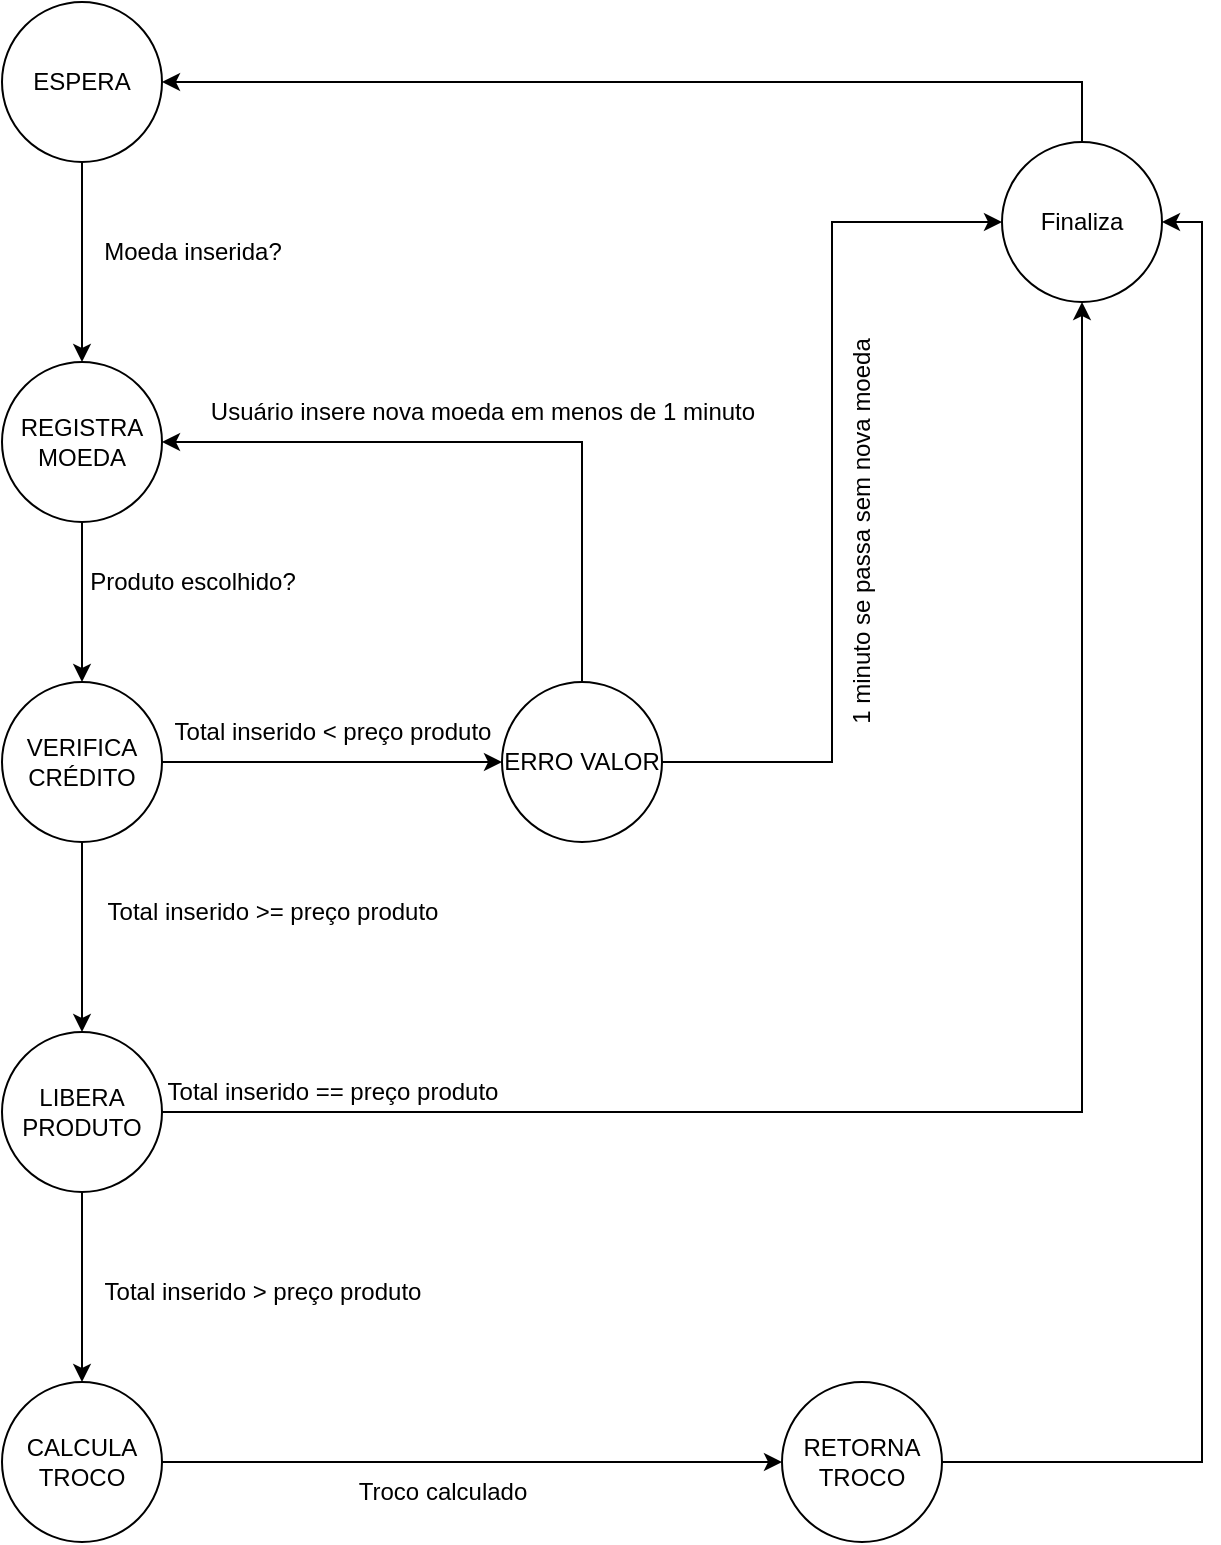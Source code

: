 <mxfile version="26.0.5" pages="3">
  <diagram name="diagrama estado alto nível" id="W9LHJsDCqu8dTFFScNOU">
    <mxGraphModel dx="1187" dy="940" grid="1" gridSize="10" guides="1" tooltips="1" connect="1" arrows="1" fold="1" page="1" pageScale="1" pageWidth="827" pageHeight="1169" math="0" shadow="0">
      <root>
        <mxCell id="0" />
        <mxCell id="1" parent="0" />
        <mxCell id="NmkxSl3s60Vi9JCetYaC-6" style="edgeStyle=orthogonalEdgeStyle;rounded=0;orthogonalLoop=1;jettySize=auto;html=1;exitX=0.5;exitY=1;exitDx=0;exitDy=0;entryX=0.5;entryY=0;entryDx=0;entryDy=0;" edge="1" parent="1" source="NmkxSl3s60Vi9JCetYaC-1" target="NmkxSl3s60Vi9JCetYaC-2">
          <mxGeometry relative="1" as="geometry" />
        </mxCell>
        <mxCell id="NmkxSl3s60Vi9JCetYaC-1" value="ESPERA" style="ellipse;whiteSpace=wrap;html=1;aspect=fixed;" vertex="1" parent="1">
          <mxGeometry x="300" y="70" width="80" height="80" as="geometry" />
        </mxCell>
        <mxCell id="NmkxSl3s60Vi9JCetYaC-9" style="edgeStyle=orthogonalEdgeStyle;rounded=0;orthogonalLoop=1;jettySize=auto;html=1;exitX=0.5;exitY=1;exitDx=0;exitDy=0;entryX=0.5;entryY=0;entryDx=0;entryDy=0;" edge="1" parent="1" source="NmkxSl3s60Vi9JCetYaC-2" target="NmkxSl3s60Vi9JCetYaC-3">
          <mxGeometry relative="1" as="geometry">
            <mxPoint x="340" y="400" as="targetPoint" />
          </mxGeometry>
        </mxCell>
        <mxCell id="NmkxSl3s60Vi9JCetYaC-2" value="REGISTRA MOEDA" style="ellipse;whiteSpace=wrap;html=1;aspect=fixed;" vertex="1" parent="1">
          <mxGeometry x="300" y="250" width="80" height="80" as="geometry" />
        </mxCell>
        <mxCell id="NmkxSl3s60Vi9JCetYaC-13" style="edgeStyle=orthogonalEdgeStyle;rounded=0;orthogonalLoop=1;jettySize=auto;html=1;exitX=0.5;exitY=1;exitDx=0;exitDy=0;entryX=0.5;entryY=0;entryDx=0;entryDy=0;" edge="1" parent="1" source="NmkxSl3s60Vi9JCetYaC-3" target="NmkxSl3s60Vi9JCetYaC-4">
          <mxGeometry relative="1" as="geometry" />
        </mxCell>
        <mxCell id="NmkxSl3s60Vi9JCetYaC-24" style="edgeStyle=orthogonalEdgeStyle;rounded=0;orthogonalLoop=1;jettySize=auto;html=1;exitX=1;exitY=0.5;exitDx=0;exitDy=0;entryX=0;entryY=0.5;entryDx=0;entryDy=0;" edge="1" parent="1" source="NmkxSl3s60Vi9JCetYaC-3" target="NmkxSl3s60Vi9JCetYaC-23">
          <mxGeometry relative="1" as="geometry" />
        </mxCell>
        <mxCell id="NmkxSl3s60Vi9JCetYaC-3" value="VERIFICA CRÉDITO" style="ellipse;whiteSpace=wrap;html=1;aspect=fixed;" vertex="1" parent="1">
          <mxGeometry x="300" y="410" width="80" height="80" as="geometry" />
        </mxCell>
        <mxCell id="NmkxSl3s60Vi9JCetYaC-26" style="edgeStyle=orthogonalEdgeStyle;rounded=0;orthogonalLoop=1;jettySize=auto;html=1;exitX=0.5;exitY=1;exitDx=0;exitDy=0;entryX=0.5;entryY=0;entryDx=0;entryDy=0;" edge="1" parent="1" source="NmkxSl3s60Vi9JCetYaC-4" target="NmkxSl3s60Vi9JCetYaC-15">
          <mxGeometry relative="1" as="geometry" />
        </mxCell>
        <mxCell id="NmkxSl3s60Vi9JCetYaC-27" style="edgeStyle=orthogonalEdgeStyle;rounded=0;orthogonalLoop=1;jettySize=auto;html=1;exitX=1;exitY=0.5;exitDx=0;exitDy=0;entryX=0.5;entryY=1;entryDx=0;entryDy=0;" edge="1" parent="1" source="NmkxSl3s60Vi9JCetYaC-4" target="NmkxSl3s60Vi9JCetYaC-22">
          <mxGeometry relative="1" as="geometry" />
        </mxCell>
        <mxCell id="NmkxSl3s60Vi9JCetYaC-4" value="LIBERA PRODUTO" style="ellipse;whiteSpace=wrap;html=1;aspect=fixed;" vertex="1" parent="1">
          <mxGeometry x="300" y="585" width="80" height="80" as="geometry" />
        </mxCell>
        <mxCell id="NmkxSl3s60Vi9JCetYaC-7" value="Moeda inserida?" style="text;html=1;align=center;verticalAlign=middle;resizable=0;points=[];autosize=1;strokeColor=none;fillColor=none;" vertex="1" parent="1">
          <mxGeometry x="340" y="180" width="110" height="30" as="geometry" />
        </mxCell>
        <mxCell id="NmkxSl3s60Vi9JCetYaC-10" value="Produto escolhido?" style="text;html=1;align=center;verticalAlign=middle;resizable=0;points=[];autosize=1;strokeColor=none;fillColor=none;" vertex="1" parent="1">
          <mxGeometry x="330" y="345" width="130" height="30" as="geometry" />
        </mxCell>
        <mxCell id="NmkxSl3s60Vi9JCetYaC-14" value="Total inserido &amp;gt;= preço produto" style="text;html=1;align=center;verticalAlign=middle;resizable=0;points=[];autosize=1;strokeColor=none;fillColor=none;" vertex="1" parent="1">
          <mxGeometry x="340" y="510" width="190" height="30" as="geometry" />
        </mxCell>
        <mxCell id="NmkxSl3s60Vi9JCetYaC-30" style="edgeStyle=orthogonalEdgeStyle;rounded=0;orthogonalLoop=1;jettySize=auto;html=1;exitX=1;exitY=0.5;exitDx=0;exitDy=0;entryX=0;entryY=0.5;entryDx=0;entryDy=0;" edge="1" parent="1" source="NmkxSl3s60Vi9JCetYaC-15" target="NmkxSl3s60Vi9JCetYaC-29">
          <mxGeometry relative="1" as="geometry" />
        </mxCell>
        <mxCell id="NmkxSl3s60Vi9JCetYaC-15" value="CALCULA TROCO" style="ellipse;whiteSpace=wrap;html=1;aspect=fixed;" vertex="1" parent="1">
          <mxGeometry x="300" y="760" width="80" height="80" as="geometry" />
        </mxCell>
        <mxCell id="NmkxSl3s60Vi9JCetYaC-21" value="Total inserido &amp;gt; preço produto" style="text;html=1;align=center;verticalAlign=middle;resizable=0;points=[];autosize=1;strokeColor=none;fillColor=none;" vertex="1" parent="1">
          <mxGeometry x="340" y="700" width="180" height="30" as="geometry" />
        </mxCell>
        <mxCell id="NmkxSl3s60Vi9JCetYaC-33" style="edgeStyle=orthogonalEdgeStyle;rounded=0;orthogonalLoop=1;jettySize=auto;html=1;exitX=0.5;exitY=0;exitDx=0;exitDy=0;entryX=1;entryY=0.5;entryDx=0;entryDy=0;" edge="1" parent="1" source="NmkxSl3s60Vi9JCetYaC-22" target="NmkxSl3s60Vi9JCetYaC-1">
          <mxGeometry relative="1" as="geometry" />
        </mxCell>
        <mxCell id="NmkxSl3s60Vi9JCetYaC-22" value="Finaliza" style="ellipse;whiteSpace=wrap;html=1;aspect=fixed;" vertex="1" parent="1">
          <mxGeometry x="800" y="140" width="80" height="80" as="geometry" />
        </mxCell>
        <mxCell id="NmkxSl3s60Vi9JCetYaC-34" style="edgeStyle=orthogonalEdgeStyle;rounded=0;orthogonalLoop=1;jettySize=auto;html=1;exitX=0.5;exitY=0;exitDx=0;exitDy=0;entryX=1;entryY=0.5;entryDx=0;entryDy=0;" edge="1" parent="1" source="NmkxSl3s60Vi9JCetYaC-23" target="NmkxSl3s60Vi9JCetYaC-2">
          <mxGeometry relative="1" as="geometry" />
        </mxCell>
        <mxCell id="NmkxSl3s60Vi9JCetYaC-36" style="edgeStyle=orthogonalEdgeStyle;rounded=0;orthogonalLoop=1;jettySize=auto;html=1;exitX=1;exitY=0.5;exitDx=0;exitDy=0;entryX=0;entryY=0.5;entryDx=0;entryDy=0;" edge="1" parent="1" source="NmkxSl3s60Vi9JCetYaC-23" target="NmkxSl3s60Vi9JCetYaC-22">
          <mxGeometry relative="1" as="geometry" />
        </mxCell>
        <mxCell id="NmkxSl3s60Vi9JCetYaC-23" value="ERRO VALOR" style="ellipse;whiteSpace=wrap;html=1;aspect=fixed;" vertex="1" parent="1">
          <mxGeometry x="550" y="410" width="80" height="80" as="geometry" />
        </mxCell>
        <mxCell id="NmkxSl3s60Vi9JCetYaC-25" value="Total inserido &amp;lt; preço produto" style="text;html=1;align=center;verticalAlign=middle;resizable=0;points=[];autosize=1;strokeColor=none;fillColor=none;" vertex="1" parent="1">
          <mxGeometry x="375" y="420" width="180" height="30" as="geometry" />
        </mxCell>
        <mxCell id="NmkxSl3s60Vi9JCetYaC-28" value="Total inserido == preço produto" style="text;html=1;align=center;verticalAlign=middle;resizable=0;points=[];autosize=1;strokeColor=none;fillColor=none;" vertex="1" parent="1">
          <mxGeometry x="370" y="600" width="190" height="30" as="geometry" />
        </mxCell>
        <mxCell id="NmkxSl3s60Vi9JCetYaC-32" style="edgeStyle=orthogonalEdgeStyle;rounded=0;orthogonalLoop=1;jettySize=auto;html=1;exitX=1;exitY=0.5;exitDx=0;exitDy=0;entryX=1;entryY=0.5;entryDx=0;entryDy=0;" edge="1" parent="1" source="NmkxSl3s60Vi9JCetYaC-29" target="NmkxSl3s60Vi9JCetYaC-22">
          <mxGeometry relative="1" as="geometry" />
        </mxCell>
        <mxCell id="NmkxSl3s60Vi9JCetYaC-29" value="RETORNA TROCO" style="ellipse;whiteSpace=wrap;html=1;aspect=fixed;" vertex="1" parent="1">
          <mxGeometry x="690" y="760" width="80" height="80" as="geometry" />
        </mxCell>
        <mxCell id="NmkxSl3s60Vi9JCetYaC-31" value="Troco calculado" style="text;html=1;align=center;verticalAlign=middle;resizable=0;points=[];autosize=1;strokeColor=none;fillColor=none;" vertex="1" parent="1">
          <mxGeometry x="465" y="800" width="110" height="30" as="geometry" />
        </mxCell>
        <mxCell id="NmkxSl3s60Vi9JCetYaC-35" value="Usuário insere nova moeda em menos de 1 minuto" style="text;html=1;align=center;verticalAlign=middle;resizable=0;points=[];autosize=1;strokeColor=none;fillColor=none;" vertex="1" parent="1">
          <mxGeometry x="390" y="260" width="300" height="30" as="geometry" />
        </mxCell>
        <mxCell id="NmkxSl3s60Vi9JCetYaC-37" value="1 minuto se passa sem nova moeda" style="text;html=1;align=center;verticalAlign=middle;resizable=0;points=[];autosize=1;strokeColor=none;fillColor=none;rotation=-90;" vertex="1" parent="1">
          <mxGeometry x="620" y="320" width="220" height="30" as="geometry" />
        </mxCell>
      </root>
    </mxGraphModel>
  </diagram>
  <diagram id="T6U4gsCYG0lxQlASZid4" name="diagrama estados baixo nível">
    <mxGraphModel dx="1517" dy="525" grid="1" gridSize="10" guides="1" tooltips="1" connect="1" arrows="1" fold="1" page="1" pageScale="1" pageWidth="827" pageHeight="1169" math="0" shadow="0">
      <root>
        <mxCell id="0" />
        <mxCell id="1" parent="0" />
        <mxCell id="vPsj7v8_5ZbipXrmE0cq-1" style="edgeStyle=orthogonalEdgeStyle;rounded=0;orthogonalLoop=1;jettySize=auto;html=1;exitX=0.5;exitY=1;exitDx=0;exitDy=0;entryX=0.5;entryY=0;entryDx=0;entryDy=0;" edge="1" parent="1" source="vPsj7v8_5ZbipXrmE0cq-2" target="vPsj7v8_5ZbipXrmE0cq-4">
          <mxGeometry relative="1" as="geometry" />
        </mxCell>
        <mxCell id="vPsj7v8_5ZbipXrmE0cq-2" value="ESPERA" style="ellipse;whiteSpace=wrap;html=1;aspect=fixed;" vertex="1" parent="1">
          <mxGeometry x="300" y="70" width="80" height="80" as="geometry" />
        </mxCell>
        <mxCell id="vPsj7v8_5ZbipXrmE0cq-3" style="edgeStyle=orthogonalEdgeStyle;rounded=0;orthogonalLoop=1;jettySize=auto;html=1;exitX=0.5;exitY=1;exitDx=0;exitDy=0;entryX=0.5;entryY=0;entryDx=0;entryDy=0;" edge="1" parent="1" source="vPsj7v8_5ZbipXrmE0cq-4" target="vPsj7v8_5ZbipXrmE0cq-7">
          <mxGeometry relative="1" as="geometry">
            <mxPoint x="340" y="400" as="targetPoint" />
          </mxGeometry>
        </mxCell>
        <mxCell id="vPsj7v8_5ZbipXrmE0cq-4" value="REGISTRA MOEDA" style="ellipse;whiteSpace=wrap;html=1;aspect=fixed;" vertex="1" parent="1">
          <mxGeometry x="300" y="250" width="80" height="80" as="geometry" />
        </mxCell>
        <mxCell id="vPsj7v8_5ZbipXrmE0cq-5" style="edgeStyle=orthogonalEdgeStyle;rounded=0;orthogonalLoop=1;jettySize=auto;html=1;exitX=0.5;exitY=1;exitDx=0;exitDy=0;entryX=0.5;entryY=0;entryDx=0;entryDy=0;" edge="1" parent="1" source="vPsj7v8_5ZbipXrmE0cq-7" target="vPsj7v8_5ZbipXrmE0cq-10">
          <mxGeometry relative="1" as="geometry" />
        </mxCell>
        <mxCell id="vPsj7v8_5ZbipXrmE0cq-6" style="edgeStyle=orthogonalEdgeStyle;rounded=0;orthogonalLoop=1;jettySize=auto;html=1;exitX=1;exitY=0.5;exitDx=0;exitDy=0;entryX=0;entryY=0.5;entryDx=0;entryDy=0;" edge="1" parent="1" source="vPsj7v8_5ZbipXrmE0cq-7" target="vPsj7v8_5ZbipXrmE0cq-21">
          <mxGeometry relative="1" as="geometry" />
        </mxCell>
        <mxCell id="vPsj7v8_5ZbipXrmE0cq-7" value="VERIFICA CRÉDITO" style="ellipse;whiteSpace=wrap;html=1;aspect=fixed;" vertex="1" parent="1">
          <mxGeometry x="300" y="410" width="80" height="80" as="geometry" />
        </mxCell>
        <mxCell id="vPsj7v8_5ZbipXrmE0cq-8" style="edgeStyle=orthogonalEdgeStyle;rounded=0;orthogonalLoop=1;jettySize=auto;html=1;exitX=0.5;exitY=1;exitDx=0;exitDy=0;entryX=0.5;entryY=0;entryDx=0;entryDy=0;" edge="1" parent="1" source="vPsj7v8_5ZbipXrmE0cq-10" target="vPsj7v8_5ZbipXrmE0cq-15">
          <mxGeometry relative="1" as="geometry" />
        </mxCell>
        <mxCell id="vPsj7v8_5ZbipXrmE0cq-9" style="edgeStyle=orthogonalEdgeStyle;rounded=0;orthogonalLoop=1;jettySize=auto;html=1;exitX=1;exitY=0.5;exitDx=0;exitDy=0;entryX=0.5;entryY=1;entryDx=0;entryDy=0;" edge="1" parent="1" source="vPsj7v8_5ZbipXrmE0cq-10" target="vPsj7v8_5ZbipXrmE0cq-18">
          <mxGeometry relative="1" as="geometry" />
        </mxCell>
        <mxCell id="vPsj7v8_5ZbipXrmE0cq-10" value="LIBERA PRODUTO" style="ellipse;whiteSpace=wrap;html=1;aspect=fixed;" vertex="1" parent="1">
          <mxGeometry x="300" y="585" width="80" height="80" as="geometry" />
        </mxCell>
        <mxCell id="vPsj7v8_5ZbipXrmE0cq-11" value="coin_value != 0000" style="text;html=1;align=center;verticalAlign=middle;resizable=0;points=[];autosize=1;strokeColor=none;fillColor=none;" vertex="1" parent="1">
          <mxGeometry x="335" y="180" width="120" height="30" as="geometry" />
        </mxCell>
        <mxCell id="vPsj7v8_5ZbipXrmE0cq-13" value="sinal_maior_igual == 1" style="text;html=1;align=center;verticalAlign=middle;resizable=0;points=[];autosize=1;strokeColor=none;fillColor=none;" vertex="1" parent="1">
          <mxGeometry x="335" y="510" width="140" height="30" as="geometry" />
        </mxCell>
        <mxCell id="vPsj7v8_5ZbipXrmE0cq-14" style="edgeStyle=orthogonalEdgeStyle;rounded=0;orthogonalLoop=1;jettySize=auto;html=1;exitX=1;exitY=0.5;exitDx=0;exitDy=0;entryX=0;entryY=0.5;entryDx=0;entryDy=0;" edge="1" parent="1" source="vPsj7v8_5ZbipXrmE0cq-15" target="vPsj7v8_5ZbipXrmE0cq-25">
          <mxGeometry relative="1" as="geometry" />
        </mxCell>
        <mxCell id="vPsj7v8_5ZbipXrmE0cq-15" value="CALCULA TROCO" style="ellipse;whiteSpace=wrap;html=1;aspect=fixed;" vertex="1" parent="1">
          <mxGeometry x="300" y="760" width="80" height="80" as="geometry" />
        </mxCell>
        <mxCell id="vPsj7v8_5ZbipXrmE0cq-16" value="total_inserido &amp;gt; preco_produto" style="text;html=1;align=center;verticalAlign=middle;resizable=0;points=[];autosize=1;strokeColor=none;fillColor=none;" vertex="1" parent="1">
          <mxGeometry x="335" y="690" width="190" height="30" as="geometry" />
        </mxCell>
        <mxCell id="vPsj7v8_5ZbipXrmE0cq-17" style="edgeStyle=orthogonalEdgeStyle;rounded=0;orthogonalLoop=1;jettySize=auto;html=1;exitX=0.5;exitY=0;exitDx=0;exitDy=0;entryX=1;entryY=0.5;entryDx=0;entryDy=0;" edge="1" parent="1" source="vPsj7v8_5ZbipXrmE0cq-18" target="vPsj7v8_5ZbipXrmE0cq-2">
          <mxGeometry relative="1" as="geometry" />
        </mxCell>
        <mxCell id="vPsj7v8_5ZbipXrmE0cq-18" value="Finaliza" style="ellipse;whiteSpace=wrap;html=1;aspect=fixed;" vertex="1" parent="1">
          <mxGeometry x="800" y="140" width="80" height="80" as="geometry" />
        </mxCell>
        <mxCell id="vPsj7v8_5ZbipXrmE0cq-19" style="edgeStyle=orthogonalEdgeStyle;rounded=0;orthogonalLoop=1;jettySize=auto;html=1;exitX=0.5;exitY=0;exitDx=0;exitDy=0;entryX=1;entryY=0.5;entryDx=0;entryDy=0;" edge="1" parent="1" source="vPsj7v8_5ZbipXrmE0cq-21" target="vPsj7v8_5ZbipXrmE0cq-4">
          <mxGeometry relative="1" as="geometry" />
        </mxCell>
        <mxCell id="vPsj7v8_5ZbipXrmE0cq-20" style="edgeStyle=orthogonalEdgeStyle;rounded=0;orthogonalLoop=1;jettySize=auto;html=1;exitX=1;exitY=0.5;exitDx=0;exitDy=0;entryX=0;entryY=0.5;entryDx=0;entryDy=0;" edge="1" parent="1" source="vPsj7v8_5ZbipXrmE0cq-21" target="vPsj7v8_5ZbipXrmE0cq-18">
          <mxGeometry relative="1" as="geometry" />
        </mxCell>
        <mxCell id="vPsj7v8_5ZbipXrmE0cq-21" value="ERRO VALOR" style="ellipse;whiteSpace=wrap;html=1;aspect=fixed;" vertex="1" parent="1">
          <mxGeometry x="550" y="410" width="80" height="80" as="geometry" />
        </mxCell>
        <mxCell id="vPsj7v8_5ZbipXrmE0cq-22" value="&lt;span style=&quot;color: rgba(0, 0, 0, 0); font-family: monospace; font-size: 0px; text-align: start;&quot;&gt;%3CmxGraphModel%3E%3Croot%3E%3CmxCell%20id%3D%220%22%2F%3E%3CmxCell%20id%3D%221%22%20parent%3D%220%22%2F%3E%3CmxCell%20id%3D%222%22%20value%3D%22sinal_maior_igual%20%3D%3D%201%22%20style%3D%22text%3Bhtml%3D1%3Balign%3Dcenter%3BverticalAlign%3Dmiddle%3Bresizable%3D0%3Bpoints%3D%5B%5D%3Bautosize%3D1%3BstrokeColor%3Dnone%3BfillColor%3Dnone%3B%22%20vertex%3D%221%22%20parent%3D%221%22%3E%3CmxGeometry%20x%3D%22335%22%20y%3D%22510%22%20width%3D%22140%22%20height%3D%2230%22%20as%3D%22geometry%22%2F%3E%3C%2FmxCell%3E%3C%2Froot%3E%3C%2FmxGraphModel%3E&lt;/span&gt;" style="text;html=1;align=center;verticalAlign=middle;resizable=0;points=[];autosize=1;strokeColor=none;fillColor=none;" vertex="1" parent="1">
          <mxGeometry x="455" y="420" width="20" height="30" as="geometry" />
        </mxCell>
        <mxCell id="vPsj7v8_5ZbipXrmE0cq-24" style="edgeStyle=orthogonalEdgeStyle;rounded=0;orthogonalLoop=1;jettySize=auto;html=1;exitX=1;exitY=0.5;exitDx=0;exitDy=0;entryX=1;entryY=0.5;entryDx=0;entryDy=0;" edge="1" parent="1" source="vPsj7v8_5ZbipXrmE0cq-25" target="vPsj7v8_5ZbipXrmE0cq-18">
          <mxGeometry relative="1" as="geometry" />
        </mxCell>
        <mxCell id="vPsj7v8_5ZbipXrmE0cq-25" value="RETORNA TROCO" style="ellipse;whiteSpace=wrap;html=1;aspect=fixed;" vertex="1" parent="1">
          <mxGeometry x="690" y="760" width="80" height="80" as="geometry" />
        </mxCell>
        <mxCell id="vPsj7v8_5ZbipXrmE0cq-27" value="Usuário insere nova moeda em menos de 1 minuto" style="text;html=1;align=center;verticalAlign=middle;resizable=0;points=[];autosize=1;strokeColor=none;fillColor=none;" vertex="1" parent="1">
          <mxGeometry x="390" y="260" width="300" height="30" as="geometry" />
        </mxCell>
        <mxCell id="vPsj7v8_5ZbipXrmE0cq-28" value="1 minuto se passa sem nova moeda" style="text;html=1;align=center;verticalAlign=middle;resizable=0;points=[];autosize=1;strokeColor=none;fillColor=none;rotation=-90;" vertex="1" parent="1">
          <mxGeometry x="620" y="320" width="220" height="30" as="geometry" />
        </mxCell>
        <mxCell id="vPsj7v8_5ZbipXrmE0cq-43" value="" style="shape=table;startSize=0;container=1;collapsible=0;childLayout=tableLayout;fontSize=16;" vertex="1" parent="1">
          <mxGeometry x="-520" y="100" width="320" height="1200" as="geometry" />
        </mxCell>
        <mxCell id="vPsj7v8_5ZbipXrmE0cq-44" value="" style="shape=tableRow;horizontal=0;startSize=0;swimlaneHead=0;swimlaneBody=0;strokeColor=inherit;top=0;left=0;bottom=0;right=0;collapsible=0;dropTarget=0;fillColor=none;points=[[0,0.5],[1,0.5]];portConstraint=eastwest;fontSize=16;" vertex="1" parent="vPsj7v8_5ZbipXrmE0cq-43">
          <mxGeometry width="320" height="60" as="geometry" />
        </mxCell>
        <mxCell id="vPsj7v8_5ZbipXrmE0cq-45" value="ENTRADAS" style="shape=partialRectangle;html=1;whiteSpace=wrap;connectable=0;strokeColor=inherit;overflow=hidden;fillColor=none;top=0;left=0;bottom=0;right=0;pointerEvents=1;fontSize=16;" vertex="1" parent="vPsj7v8_5ZbipXrmE0cq-44">
          <mxGeometry width="160" height="60" as="geometry">
            <mxRectangle width="160" height="60" as="alternateBounds" />
          </mxGeometry>
        </mxCell>
        <mxCell id="vPsj7v8_5ZbipXrmE0cq-46" value="" style="shape=partialRectangle;html=1;whiteSpace=wrap;connectable=0;strokeColor=inherit;overflow=hidden;fillColor=none;top=0;left=0;bottom=0;right=0;pointerEvents=1;fontSize=16;" vertex="1" parent="vPsj7v8_5ZbipXrmE0cq-44">
          <mxGeometry x="160" width="160" height="60" as="geometry">
            <mxRectangle width="160" height="60" as="alternateBounds" />
          </mxGeometry>
        </mxCell>
        <mxCell id="vPsj7v8_5ZbipXrmE0cq-48" value="" style="shape=tableRow;horizontal=0;startSize=0;swimlaneHead=0;swimlaneBody=0;strokeColor=inherit;top=0;left=0;bottom=0;right=0;collapsible=0;dropTarget=0;fillColor=none;points=[[0,0.5],[1,0.5]];portConstraint=eastwest;fontSize=16;" vertex="1" parent="vPsj7v8_5ZbipXrmE0cq-43">
          <mxGeometry y="60" width="320" height="60" as="geometry" />
        </mxCell>
        <mxCell id="vPsj7v8_5ZbipXrmE0cq-49" value="coin_value[3:0]" style="shape=partialRectangle;html=1;whiteSpace=wrap;connectable=0;strokeColor=inherit;overflow=hidden;fillColor=none;top=0;left=0;bottom=0;right=0;pointerEvents=1;fontSize=16;" vertex="1" parent="vPsj7v8_5ZbipXrmE0cq-48">
          <mxGeometry width="160" height="60" as="geometry">
            <mxRectangle width="160" height="60" as="alternateBounds" />
          </mxGeometry>
        </mxCell>
        <mxCell id="vPsj7v8_5ZbipXrmE0cq-50" value="Valor da moeda inserida (4 bits)" style="shape=partialRectangle;html=1;whiteSpace=wrap;connectable=0;strokeColor=inherit;overflow=hidden;fillColor=none;top=0;left=0;bottom=0;right=0;pointerEvents=1;fontSize=16;" vertex="1" parent="vPsj7v8_5ZbipXrmE0cq-48">
          <mxGeometry x="160" width="160" height="60" as="geometry">
            <mxRectangle width="160" height="60" as="alternateBounds" />
          </mxGeometry>
        </mxCell>
        <mxCell id="vPsj7v8_5ZbipXrmE0cq-52" value="" style="shape=tableRow;horizontal=0;startSize=0;swimlaneHead=0;swimlaneBody=0;strokeColor=inherit;top=0;left=0;bottom=0;right=0;collapsible=0;dropTarget=0;fillColor=none;points=[[0,0.5],[1,0.5]];portConstraint=eastwest;fontSize=16;" vertex="1" parent="vPsj7v8_5ZbipXrmE0cq-43">
          <mxGeometry y="120" width="320" height="60" as="geometry" />
        </mxCell>
        <mxCell id="vPsj7v8_5ZbipXrmE0cq-53" value="product_selection[3:0]" style="shape=partialRectangle;html=1;whiteSpace=wrap;connectable=0;strokeColor=inherit;overflow=hidden;fillColor=none;top=0;left=0;bottom=0;right=0;pointerEvents=1;fontSize=16;" vertex="1" parent="vPsj7v8_5ZbipXrmE0cq-52">
          <mxGeometry width="160" height="60" as="geometry">
            <mxRectangle width="160" height="60" as="alternateBounds" />
          </mxGeometry>
        </mxCell>
        <mxCell id="vPsj7v8_5ZbipXrmE0cq-54" value="Código do produto selecionado (4 bits)" style="shape=partialRectangle;html=1;whiteSpace=wrap;connectable=0;strokeColor=inherit;overflow=hidden;fillColor=none;top=0;left=0;bottom=0;right=0;pointerEvents=1;fontSize=16;" vertex="1" parent="vPsj7v8_5ZbipXrmE0cq-52">
          <mxGeometry x="160" width="160" height="60" as="geometry">
            <mxRectangle width="160" height="60" as="alternateBounds" />
          </mxGeometry>
        </mxCell>
        <mxCell id="vPsj7v8_5ZbipXrmE0cq-56" style="shape=tableRow;horizontal=0;startSize=0;swimlaneHead=0;swimlaneBody=0;strokeColor=inherit;top=0;left=0;bottom=0;right=0;collapsible=0;dropTarget=0;fillColor=none;points=[[0,0.5],[1,0.5]];portConstraint=eastwest;fontSize=16;" vertex="1" parent="vPsj7v8_5ZbipXrmE0cq-43">
          <mxGeometry y="180" width="320" height="60" as="geometry" />
        </mxCell>
        <mxCell id="vPsj7v8_5ZbipXrmE0cq-57" value="reset" style="shape=partialRectangle;html=1;whiteSpace=wrap;connectable=0;strokeColor=inherit;overflow=hidden;fillColor=none;top=0;left=0;bottom=0;right=0;pointerEvents=1;fontSize=16;" vertex="1" parent="vPsj7v8_5ZbipXrmE0cq-56">
          <mxGeometry width="160" height="60" as="geometry">
            <mxRectangle width="160" height="60" as="alternateBounds" />
          </mxGeometry>
        </mxCell>
        <mxCell id="vPsj7v8_5ZbipXrmE0cq-58" value="Sinal para reiniciar a máquina de estados" style="shape=partialRectangle;html=1;whiteSpace=wrap;connectable=0;strokeColor=inherit;overflow=hidden;fillColor=none;top=0;left=0;bottom=0;right=0;pointerEvents=1;fontSize=16;" vertex="1" parent="vPsj7v8_5ZbipXrmE0cq-56">
          <mxGeometry x="160" width="160" height="60" as="geometry">
            <mxRectangle width="160" height="60" as="alternateBounds" />
          </mxGeometry>
        </mxCell>
        <mxCell id="vPsj7v8_5ZbipXrmE0cq-90" style="shape=tableRow;horizontal=0;startSize=0;swimlaneHead=0;swimlaneBody=0;strokeColor=inherit;top=0;left=0;bottom=0;right=0;collapsible=0;dropTarget=0;fillColor=none;points=[[0,0.5],[1,0.5]];portConstraint=eastwest;fontSize=16;" vertex="1" parent="vPsj7v8_5ZbipXrmE0cq-43">
          <mxGeometry y="240" width="320" height="60" as="geometry" />
        </mxCell>
        <mxCell id="vPsj7v8_5ZbipXrmE0cq-91" value="SAÍDAS" style="shape=partialRectangle;html=1;whiteSpace=wrap;connectable=0;strokeColor=inherit;overflow=hidden;fillColor=none;top=0;left=0;bottom=0;right=0;pointerEvents=1;fontSize=16;" vertex="1" parent="vPsj7v8_5ZbipXrmE0cq-90">
          <mxGeometry width="160" height="60" as="geometry">
            <mxRectangle width="160" height="60" as="alternateBounds" />
          </mxGeometry>
        </mxCell>
        <mxCell id="vPsj7v8_5ZbipXrmE0cq-92" style="shape=partialRectangle;html=1;whiteSpace=wrap;connectable=0;strokeColor=inherit;overflow=hidden;fillColor=none;top=0;left=0;bottom=0;right=0;pointerEvents=1;fontSize=16;" vertex="1" parent="vPsj7v8_5ZbipXrmE0cq-90">
          <mxGeometry x="160" width="160" height="60" as="geometry">
            <mxRectangle width="160" height="60" as="alternateBounds" />
          </mxGeometry>
        </mxCell>
        <mxCell id="vPsj7v8_5ZbipXrmE0cq-60" style="shape=tableRow;horizontal=0;startSize=0;swimlaneHead=0;swimlaneBody=0;strokeColor=inherit;top=0;left=0;bottom=0;right=0;collapsible=0;dropTarget=0;fillColor=none;points=[[0,0.5],[1,0.5]];portConstraint=eastwest;fontSize=16;" vertex="1" parent="vPsj7v8_5ZbipXrmE0cq-43">
          <mxGeometry y="300" width="320" height="60" as="geometry" />
        </mxCell>
        <mxCell id="vPsj7v8_5ZbipXrmE0cq-61" value="change[3:0]" style="shape=partialRectangle;html=1;whiteSpace=wrap;connectable=0;strokeColor=inherit;overflow=hidden;fillColor=none;top=0;left=0;bottom=0;right=0;pointerEvents=1;fontSize=16;" vertex="1" parent="vPsj7v8_5ZbipXrmE0cq-60">
          <mxGeometry width="160" height="60" as="geometry">
            <mxRectangle width="160" height="60" as="alternateBounds" />
          </mxGeometry>
        </mxCell>
        <mxCell id="vPsj7v8_5ZbipXrmE0cq-62" value="Valor do troco a ser liberado" style="shape=partialRectangle;html=1;whiteSpace=wrap;connectable=0;strokeColor=inherit;overflow=hidden;fillColor=none;top=0;left=0;bottom=0;right=0;pointerEvents=1;fontSize=16;" vertex="1" parent="vPsj7v8_5ZbipXrmE0cq-60">
          <mxGeometry x="160" width="160" height="60" as="geometry">
            <mxRectangle width="160" height="60" as="alternateBounds" />
          </mxGeometry>
        </mxCell>
        <mxCell id="vPsj7v8_5ZbipXrmE0cq-63" style="shape=tableRow;horizontal=0;startSize=0;swimlaneHead=0;swimlaneBody=0;strokeColor=inherit;top=0;left=0;bottom=0;right=0;collapsible=0;dropTarget=0;fillColor=none;points=[[0,0.5],[1,0.5]];portConstraint=eastwest;fontSize=16;" vertex="1" parent="vPsj7v8_5ZbipXrmE0cq-43">
          <mxGeometry y="360" width="320" height="60" as="geometry" />
        </mxCell>
        <mxCell id="vPsj7v8_5ZbipXrmE0cq-64" value="display[3:0]" style="shape=partialRectangle;html=1;whiteSpace=wrap;connectable=0;strokeColor=inherit;overflow=hidden;fillColor=none;top=0;left=0;bottom=0;right=0;pointerEvents=1;fontSize=16;" vertex="1" parent="vPsj7v8_5ZbipXrmE0cq-63">
          <mxGeometry width="160" height="60" as="geometry">
            <mxRectangle width="160" height="60" as="alternateBounds" />
          </mxGeometry>
        </mxCell>
        <mxCell id="vPsj7v8_5ZbipXrmE0cq-65" value="Mensagem de status no display (4 bits)" style="shape=partialRectangle;html=1;whiteSpace=wrap;connectable=0;strokeColor=inherit;overflow=hidden;fillColor=none;top=0;left=0;bottom=0;right=0;pointerEvents=1;fontSize=16;" vertex="1" parent="vPsj7v8_5ZbipXrmE0cq-63">
          <mxGeometry x="160" width="160" height="60" as="geometry">
            <mxRectangle width="160" height="60" as="alternateBounds" />
          </mxGeometry>
        </mxCell>
        <mxCell id="vPsj7v8_5ZbipXrmE0cq-66" style="shape=tableRow;horizontal=0;startSize=0;swimlaneHead=0;swimlaneBody=0;strokeColor=inherit;top=0;left=0;bottom=0;right=0;collapsible=0;dropTarget=0;fillColor=none;points=[[0,0.5],[1,0.5]];portConstraint=eastwest;fontSize=16;" vertex="1" parent="vPsj7v8_5ZbipXrmE0cq-43">
          <mxGeometry y="420" width="320" height="60" as="geometry" />
        </mxCell>
        <mxCell id="vPsj7v8_5ZbipXrmE0cq-67" value="liberar_produto" style="shape=partialRectangle;html=1;whiteSpace=wrap;connectable=0;strokeColor=inherit;overflow=hidden;fillColor=none;top=0;left=0;bottom=0;right=0;pointerEvents=1;fontSize=16;" vertex="1" parent="vPsj7v8_5ZbipXrmE0cq-66">
          <mxGeometry width="160" height="60" as="geometry">
            <mxRectangle width="160" height="60" as="alternateBounds" />
          </mxGeometry>
        </mxCell>
        <mxCell id="vPsj7v8_5ZbipXrmE0cq-68" value="Sinal para liberar o produto" style="shape=partialRectangle;html=1;whiteSpace=wrap;connectable=0;strokeColor=inherit;overflow=hidden;fillColor=none;top=0;left=0;bottom=0;right=0;pointerEvents=1;fontSize=16;" vertex="1" parent="vPsj7v8_5ZbipXrmE0cq-66">
          <mxGeometry x="160" width="160" height="60" as="geometry">
            <mxRectangle width="160" height="60" as="alternateBounds" />
          </mxGeometry>
        </mxCell>
        <mxCell id="vPsj7v8_5ZbipXrmE0cq-69" style="shape=tableRow;horizontal=0;startSize=0;swimlaneHead=0;swimlaneBody=0;strokeColor=inherit;top=0;left=0;bottom=0;right=0;collapsible=0;dropTarget=0;fillColor=none;points=[[0,0.5],[1,0.5]];portConstraint=eastwest;fontSize=16;" vertex="1" parent="vPsj7v8_5ZbipXrmE0cq-43">
          <mxGeometry y="480" width="320" height="60" as="geometry" />
        </mxCell>
        <mxCell id="vPsj7v8_5ZbipXrmE0cq-70" value="liberar_troco" style="shape=partialRectangle;html=1;whiteSpace=wrap;connectable=0;strokeColor=inherit;overflow=hidden;fillColor=none;top=0;left=0;bottom=0;right=0;pointerEvents=1;fontSize=16;" vertex="1" parent="vPsj7v8_5ZbipXrmE0cq-69">
          <mxGeometry width="160" height="60" as="geometry">
            <mxRectangle width="160" height="60" as="alternateBounds" />
          </mxGeometry>
        </mxCell>
        <mxCell id="vPsj7v8_5ZbipXrmE0cq-71" value="Sinal para liberar o troco" style="shape=partialRectangle;html=1;whiteSpace=wrap;connectable=0;strokeColor=inherit;overflow=hidden;fillColor=none;top=0;left=0;bottom=0;right=0;pointerEvents=1;fontSize=16;" vertex="1" parent="vPsj7v8_5ZbipXrmE0cq-69">
          <mxGeometry x="160" width="160" height="60" as="geometry">
            <mxRectangle width="160" height="60" as="alternateBounds" />
          </mxGeometry>
        </mxCell>
        <mxCell id="vPsj7v8_5ZbipXrmE0cq-93" style="shape=tableRow;horizontal=0;startSize=0;swimlaneHead=0;swimlaneBody=0;strokeColor=inherit;top=0;left=0;bottom=0;right=0;collapsible=0;dropTarget=0;fillColor=none;points=[[0,0.5],[1,0.5]];portConstraint=eastwest;fontSize=16;" vertex="1" parent="vPsj7v8_5ZbipXrmE0cq-43">
          <mxGeometry y="540" width="320" height="60" as="geometry" />
        </mxCell>
        <mxCell id="vPsj7v8_5ZbipXrmE0cq-94" value="VARIÁVEIS INTERNAS" style="shape=partialRectangle;html=1;whiteSpace=wrap;connectable=0;strokeColor=inherit;overflow=hidden;fillColor=none;top=0;left=0;bottom=0;right=0;pointerEvents=1;fontSize=16;" vertex="1" parent="vPsj7v8_5ZbipXrmE0cq-93">
          <mxGeometry width="160" height="60" as="geometry">
            <mxRectangle width="160" height="60" as="alternateBounds" />
          </mxGeometry>
        </mxCell>
        <mxCell id="vPsj7v8_5ZbipXrmE0cq-95" style="shape=partialRectangle;html=1;whiteSpace=wrap;connectable=0;strokeColor=inherit;overflow=hidden;fillColor=none;top=0;left=0;bottom=0;right=0;pointerEvents=1;fontSize=16;" vertex="1" parent="vPsj7v8_5ZbipXrmE0cq-93">
          <mxGeometry x="160" width="160" height="60" as="geometry">
            <mxRectangle width="160" height="60" as="alternateBounds" />
          </mxGeometry>
        </mxCell>
        <mxCell id="vPsj7v8_5ZbipXrmE0cq-72" style="shape=tableRow;horizontal=0;startSize=0;swimlaneHead=0;swimlaneBody=0;strokeColor=inherit;top=0;left=0;bottom=0;right=0;collapsible=0;dropTarget=0;fillColor=none;points=[[0,0.5],[1,0.5]];portConstraint=eastwest;fontSize=16;" vertex="1" parent="vPsj7v8_5ZbipXrmE0cq-43">
          <mxGeometry y="600" width="320" height="60" as="geometry" />
        </mxCell>
        <mxCell id="vPsj7v8_5ZbipXrmE0cq-73" value="total_inserido[7:0]" style="shape=partialRectangle;html=1;whiteSpace=wrap;connectable=0;strokeColor=inherit;overflow=hidden;fillColor=none;top=0;left=0;bottom=0;right=0;pointerEvents=1;fontSize=16;" vertex="1" parent="vPsj7v8_5ZbipXrmE0cq-72">
          <mxGeometry width="160" height="60" as="geometry">
            <mxRectangle width="160" height="60" as="alternateBounds" />
          </mxGeometry>
        </mxCell>
        <mxCell id="vPsj7v8_5ZbipXrmE0cq-74" value="Valor acumulado das moedas inseridas (8 bits)" style="shape=partialRectangle;html=1;whiteSpace=wrap;connectable=0;strokeColor=inherit;overflow=hidden;fillColor=none;top=0;left=0;bottom=0;right=0;pointerEvents=1;fontSize=16;" vertex="1" parent="vPsj7v8_5ZbipXrmE0cq-72">
          <mxGeometry x="160" width="160" height="60" as="geometry">
            <mxRectangle width="160" height="60" as="alternateBounds" />
          </mxGeometry>
        </mxCell>
        <mxCell id="vPsj7v8_5ZbipXrmE0cq-75" style="shape=tableRow;horizontal=0;startSize=0;swimlaneHead=0;swimlaneBody=0;strokeColor=inherit;top=0;left=0;bottom=0;right=0;collapsible=0;dropTarget=0;fillColor=none;points=[[0,0.5],[1,0.5]];portConstraint=eastwest;fontSize=16;" vertex="1" parent="vPsj7v8_5ZbipXrmE0cq-43">
          <mxGeometry y="660" width="320" height="60" as="geometry" />
        </mxCell>
        <mxCell id="vPsj7v8_5ZbipXrmE0cq-76" value="preco_produto[7:0]" style="shape=partialRectangle;html=1;whiteSpace=wrap;connectable=0;strokeColor=inherit;overflow=hidden;fillColor=none;top=0;left=0;bottom=0;right=0;pointerEvents=1;fontSize=16;" vertex="1" parent="vPsj7v8_5ZbipXrmE0cq-75">
          <mxGeometry width="160" height="60" as="geometry">
            <mxRectangle width="160" height="60" as="alternateBounds" />
          </mxGeometry>
        </mxCell>
        <mxCell id="vPsj7v8_5ZbipXrmE0cq-77" value="Preço do produto selecionado (8 bits)" style="shape=partialRectangle;html=1;whiteSpace=wrap;connectable=0;strokeColor=inherit;overflow=hidden;fillColor=none;top=0;left=0;bottom=0;right=0;pointerEvents=1;fontSize=16;" vertex="1" parent="vPsj7v8_5ZbipXrmE0cq-75">
          <mxGeometry x="160" width="160" height="60" as="geometry">
            <mxRectangle width="160" height="60" as="alternateBounds" />
          </mxGeometry>
        </mxCell>
        <mxCell id="vPsj7v8_5ZbipXrmE0cq-78" style="shape=tableRow;horizontal=0;startSize=0;swimlaneHead=0;swimlaneBody=0;strokeColor=inherit;top=0;left=0;bottom=0;right=0;collapsible=0;dropTarget=0;fillColor=none;points=[[0,0.5],[1,0.5]];portConstraint=eastwest;fontSize=16;" vertex="1" parent="vPsj7v8_5ZbipXrmE0cq-43">
          <mxGeometry y="720" width="320" height="60" as="geometry" />
        </mxCell>
        <mxCell id="vPsj7v8_5ZbipXrmE0cq-79" value="troco[7:0]" style="shape=partialRectangle;html=1;whiteSpace=wrap;connectable=0;strokeColor=inherit;overflow=hidden;fillColor=none;top=0;left=0;bottom=0;right=0;pointerEvents=1;fontSize=16;" vertex="1" parent="vPsj7v8_5ZbipXrmE0cq-78">
          <mxGeometry width="160" height="60" as="geometry">
            <mxRectangle width="160" height="60" as="alternateBounds" />
          </mxGeometry>
        </mxCell>
        <mxCell id="vPsj7v8_5ZbipXrmE0cq-80" value="Valor do troco calculado (8 bits)" style="shape=partialRectangle;html=1;whiteSpace=wrap;connectable=0;strokeColor=inherit;overflow=hidden;fillColor=none;top=0;left=0;bottom=0;right=0;pointerEvents=1;fontSize=16;" vertex="1" parent="vPsj7v8_5ZbipXrmE0cq-78">
          <mxGeometry x="160" width="160" height="60" as="geometry">
            <mxRectangle width="160" height="60" as="alternateBounds" />
          </mxGeometry>
        </mxCell>
        <mxCell id="vPsj7v8_5ZbipXrmE0cq-81" style="shape=tableRow;horizontal=0;startSize=0;swimlaneHead=0;swimlaneBody=0;strokeColor=inherit;top=0;left=0;bottom=0;right=0;collapsible=0;dropTarget=0;fillColor=none;points=[[0,0.5],[1,0.5]];portConstraint=eastwest;fontSize=16;" vertex="1" parent="vPsj7v8_5ZbipXrmE0cq-43">
          <mxGeometry y="780" width="320" height="60" as="geometry" />
        </mxCell>
        <mxCell id="vPsj7v8_5ZbipXrmE0cq-82" value="sinal_maior_igual" style="shape=partialRectangle;html=1;whiteSpace=wrap;connectable=0;strokeColor=inherit;overflow=hidden;fillColor=none;top=0;left=0;bottom=0;right=0;pointerEvents=1;fontSize=16;" vertex="1" parent="vPsj7v8_5ZbipXrmE0cq-81">
          <mxGeometry width="160" height="60" as="geometry">
            <mxRectangle width="160" height="60" as="alternateBounds" />
          </mxGeometry>
        </mxCell>
        <mxCell id="vPsj7v8_5ZbipXrmE0cq-83" value="Sinal do comparador (1 se total_inserido &amp;gt;= preco_produto, 0 caso contrário)" style="shape=partialRectangle;html=1;whiteSpace=wrap;connectable=0;strokeColor=inherit;overflow=hidden;fillColor=none;top=0;left=0;bottom=0;right=0;pointerEvents=1;fontSize=16;" vertex="1" parent="vPsj7v8_5ZbipXrmE0cq-81">
          <mxGeometry x="160" width="160" height="60" as="geometry">
            <mxRectangle width="160" height="60" as="alternateBounds" />
          </mxGeometry>
        </mxCell>
        <mxCell id="vPsj7v8_5ZbipXrmE0cq-108" style="shape=tableRow;horizontal=0;startSize=0;swimlaneHead=0;swimlaneBody=0;strokeColor=inherit;top=0;left=0;bottom=0;right=0;collapsible=0;dropTarget=0;fillColor=none;points=[[0,0.5],[1,0.5]];portConstraint=eastwest;fontSize=16;" vertex="1" parent="vPsj7v8_5ZbipXrmE0cq-43">
          <mxGeometry y="840" width="320" height="60" as="geometry" />
        </mxCell>
        <mxCell id="vPsj7v8_5ZbipXrmE0cq-109" value="SINAIS DE CONTROLE" style="shape=partialRectangle;html=1;whiteSpace=wrap;connectable=0;strokeColor=inherit;overflow=hidden;fillColor=none;top=0;left=0;bottom=0;right=0;pointerEvents=1;fontSize=16;" vertex="1" parent="vPsj7v8_5ZbipXrmE0cq-108">
          <mxGeometry width="160" height="60" as="geometry">
            <mxRectangle width="160" height="60" as="alternateBounds" />
          </mxGeometry>
        </mxCell>
        <mxCell id="vPsj7v8_5ZbipXrmE0cq-110" style="shape=partialRectangle;html=1;whiteSpace=wrap;connectable=0;strokeColor=inherit;overflow=hidden;fillColor=none;top=0;left=0;bottom=0;right=0;pointerEvents=1;fontSize=16;" vertex="1" parent="vPsj7v8_5ZbipXrmE0cq-108">
          <mxGeometry x="160" width="160" height="60" as="geometry">
            <mxRectangle width="160" height="60" as="alternateBounds" />
          </mxGeometry>
        </mxCell>
        <mxCell id="vPsj7v8_5ZbipXrmE0cq-105" style="shape=tableRow;horizontal=0;startSize=0;swimlaneHead=0;swimlaneBody=0;strokeColor=inherit;top=0;left=0;bottom=0;right=0;collapsible=0;dropTarget=0;fillColor=none;points=[[0,0.5],[1,0.5]];portConstraint=eastwest;fontSize=16;" vertex="1" parent="vPsj7v8_5ZbipXrmE0cq-43">
          <mxGeometry y="900" width="320" height="60" as="geometry" />
        </mxCell>
        <mxCell id="vPsj7v8_5ZbipXrmE0cq-106" value="load_acumulador" style="shape=partialRectangle;html=1;whiteSpace=wrap;connectable=0;strokeColor=inherit;overflow=hidden;fillColor=none;top=0;left=0;bottom=0;right=0;pointerEvents=1;fontSize=16;" vertex="1" parent="vPsj7v8_5ZbipXrmE0cq-105">
          <mxGeometry width="160" height="60" as="geometry">
            <mxRectangle width="160" height="60" as="alternateBounds" />
          </mxGeometry>
        </mxCell>
        <mxCell id="vPsj7v8_5ZbipXrmE0cq-107" value="Carrega o valor da moeda no acumulador" style="shape=partialRectangle;html=1;whiteSpace=wrap;connectable=0;strokeColor=inherit;overflow=hidden;fillColor=none;top=0;left=0;bottom=0;right=0;pointerEvents=1;fontSize=16;" vertex="1" parent="vPsj7v8_5ZbipXrmE0cq-105">
          <mxGeometry x="160" width="160" height="60" as="geometry">
            <mxRectangle width="160" height="60" as="alternateBounds" />
          </mxGeometry>
        </mxCell>
        <mxCell id="vPsj7v8_5ZbipXrmE0cq-102" style="shape=tableRow;horizontal=0;startSize=0;swimlaneHead=0;swimlaneBody=0;strokeColor=inherit;top=0;left=0;bottom=0;right=0;collapsible=0;dropTarget=0;fillColor=none;points=[[0,0.5],[1,0.5]];portConstraint=eastwest;fontSize=16;" vertex="1" parent="vPsj7v8_5ZbipXrmE0cq-43">
          <mxGeometry y="960" width="320" height="60" as="geometry" />
        </mxCell>
        <mxCell id="vPsj7v8_5ZbipXrmE0cq-103" value="enable_acumulador" style="shape=partialRectangle;html=1;whiteSpace=wrap;connectable=0;strokeColor=inherit;overflow=hidden;fillColor=none;top=0;left=0;bottom=0;right=0;pointerEvents=1;fontSize=16;" vertex="1" parent="vPsj7v8_5ZbipXrmE0cq-102">
          <mxGeometry width="160" height="60" as="geometry">
            <mxRectangle width="160" height="60" as="alternateBounds" />
          </mxGeometry>
        </mxCell>
        <mxCell id="vPsj7v8_5ZbipXrmE0cq-104" value="Ativa o comparador para verificar se total_inserido &amp;gt;= preco_produto" style="shape=partialRectangle;html=1;whiteSpace=wrap;connectable=0;strokeColor=inherit;overflow=hidden;fillColor=none;top=0;left=0;bottom=0;right=0;pointerEvents=1;fontSize=16;" vertex="1" parent="vPsj7v8_5ZbipXrmE0cq-102">
          <mxGeometry x="160" width="160" height="60" as="geometry">
            <mxRectangle width="160" height="60" as="alternateBounds" />
          </mxGeometry>
        </mxCell>
        <mxCell id="vPsj7v8_5ZbipXrmE0cq-99" style="shape=tableRow;horizontal=0;startSize=0;swimlaneHead=0;swimlaneBody=0;strokeColor=inherit;top=0;left=0;bottom=0;right=0;collapsible=0;dropTarget=0;fillColor=none;points=[[0,0.5],[1,0.5]];portConstraint=eastwest;fontSize=16;" vertex="1" parent="vPsj7v8_5ZbipXrmE0cq-43">
          <mxGeometry y="1020" width="320" height="60" as="geometry" />
        </mxCell>
        <mxCell id="vPsj7v8_5ZbipXrmE0cq-100" value="load_troco" style="shape=partialRectangle;html=1;whiteSpace=wrap;connectable=0;strokeColor=inherit;overflow=hidden;fillColor=none;top=0;left=0;bottom=0;right=0;pointerEvents=1;fontSize=16;" vertex="1" parent="vPsj7v8_5ZbipXrmE0cq-99">
          <mxGeometry width="160" height="60" as="geometry">
            <mxRectangle width="160" height="60" as="alternateBounds" />
          </mxGeometry>
        </mxCell>
        <mxCell id="vPsj7v8_5ZbipXrmE0cq-101" value="Carrega o valor do troco no registrador de troco" style="shape=partialRectangle;html=1;whiteSpace=wrap;connectable=0;strokeColor=inherit;overflow=hidden;fillColor=none;top=0;left=0;bottom=0;right=0;pointerEvents=1;fontSize=16;" vertex="1" parent="vPsj7v8_5ZbipXrmE0cq-99">
          <mxGeometry x="160" width="160" height="60" as="geometry">
            <mxRectangle width="160" height="60" as="alternateBounds" />
          </mxGeometry>
        </mxCell>
        <mxCell id="vPsj7v8_5ZbipXrmE0cq-96" style="shape=tableRow;horizontal=0;startSize=0;swimlaneHead=0;swimlaneBody=0;strokeColor=inherit;top=0;left=0;bottom=0;right=0;collapsible=0;dropTarget=0;fillColor=none;points=[[0,0.5],[1,0.5]];portConstraint=eastwest;fontSize=16;" vertex="1" parent="vPsj7v8_5ZbipXrmE0cq-43">
          <mxGeometry y="1080" width="320" height="60" as="geometry" />
        </mxCell>
        <mxCell id="vPsj7v8_5ZbipXrmE0cq-97" value="clear_acumulador" style="shape=partialRectangle;html=1;whiteSpace=wrap;connectable=0;strokeColor=inherit;overflow=hidden;fillColor=none;top=0;left=0;bottom=0;right=0;pointerEvents=1;fontSize=16;" vertex="1" parent="vPsj7v8_5ZbipXrmE0cq-96">
          <mxGeometry width="160" height="60" as="geometry">
            <mxRectangle width="160" height="60" as="alternateBounds" />
          </mxGeometry>
        </mxCell>
        <mxCell id="vPsj7v8_5ZbipXrmE0cq-98" value="Limpa o registrador do acumulador" style="shape=partialRectangle;html=1;whiteSpace=wrap;connectable=0;strokeColor=inherit;overflow=hidden;fillColor=none;top=0;left=0;bottom=0;right=0;pointerEvents=1;fontSize=16;" vertex="1" parent="vPsj7v8_5ZbipXrmE0cq-96">
          <mxGeometry x="160" width="160" height="60" as="geometry">
            <mxRectangle width="160" height="60" as="alternateBounds" />
          </mxGeometry>
        </mxCell>
        <mxCell id="vPsj7v8_5ZbipXrmE0cq-111" style="shape=tableRow;horizontal=0;startSize=0;swimlaneHead=0;swimlaneBody=0;strokeColor=inherit;top=0;left=0;bottom=0;right=0;collapsible=0;dropTarget=0;fillColor=none;points=[[0,0.5],[1,0.5]];portConstraint=eastwest;fontSize=16;" vertex="1" parent="vPsj7v8_5ZbipXrmE0cq-43">
          <mxGeometry y="1140" width="320" height="60" as="geometry" />
        </mxCell>
        <mxCell id="vPsj7v8_5ZbipXrmE0cq-112" value="clear_troco" style="shape=partialRectangle;html=1;whiteSpace=wrap;connectable=0;strokeColor=inherit;overflow=hidden;fillColor=none;top=0;left=0;bottom=0;right=0;pointerEvents=1;fontSize=16;" vertex="1" parent="vPsj7v8_5ZbipXrmE0cq-111">
          <mxGeometry width="160" height="60" as="geometry">
            <mxRectangle width="160" height="60" as="alternateBounds" />
          </mxGeometry>
        </mxCell>
        <mxCell id="vPsj7v8_5ZbipXrmE0cq-113" value="Limpa o registrador de troco" style="shape=partialRectangle;html=1;whiteSpace=wrap;connectable=0;strokeColor=inherit;overflow=hidden;fillColor=none;top=0;left=0;bottom=0;right=0;pointerEvents=1;fontSize=16;" vertex="1" parent="vPsj7v8_5ZbipXrmE0cq-111">
          <mxGeometry x="160" width="160" height="60" as="geometry">
            <mxRectangle width="160" height="60" as="alternateBounds" />
          </mxGeometry>
        </mxCell>
        <mxCell id="vPsj7v8_5ZbipXrmE0cq-114" value="clear_acumulador = 1&lt;div&gt;clear_troco = 1&lt;/div&gt;" style="text;html=1;align=center;verticalAlign=middle;resizable=0;points=[];autosize=1;strokeColor=none;fillColor=none;" vertex="1" parent="1">
          <mxGeometry x="850" y="130" width="140" height="40" as="geometry" />
        </mxCell>
        <mxCell id="vPsj7v8_5ZbipXrmE0cq-115" value="load_acumulador = 1" style="text;html=1;align=center;verticalAlign=middle;resizable=0;points=[];autosize=1;strokeColor=none;fillColor=none;" vertex="1" parent="1">
          <mxGeometry x="170" y="275" width="140" height="30" as="geometry" />
        </mxCell>
        <mxCell id="vPsj7v8_5ZbipXrmE0cq-116" value="product_selection != 0000" style="text;html=1;align=center;verticalAlign=middle;resizable=0;points=[];autosize=1;strokeColor=none;fillColor=none;" vertex="1" parent="1">
          <mxGeometry x="334" y="350" width="160" height="30" as="geometry" />
        </mxCell>
        <mxCell id="vPsj7v8_5ZbipXrmE0cq-117" value="enable_comparador = 1" style="text;html=1;align=center;verticalAlign=middle;resizable=0;points=[];autosize=1;strokeColor=none;fillColor=none;" vertex="1" parent="1">
          <mxGeometry x="160" y="430" width="150" height="30" as="geometry" />
        </mxCell>
        <mxCell id="vPsj7v8_5ZbipXrmE0cq-118" value="sinal_maior_igual == 0" style="text;html=1;align=center;verticalAlign=middle;resizable=0;points=[];autosize=1;strokeColor=none;fillColor=none;" vertex="1" parent="1">
          <mxGeometry x="390" y="420" width="140" height="30" as="geometry" />
        </mxCell>
        <mxCell id="vPsj7v8_5ZbipXrmE0cq-119" value="liberar_produto = 1" style="text;html=1;align=center;verticalAlign=middle;resizable=0;points=[];autosize=1;strokeColor=none;fillColor=none;" vertex="1" parent="1">
          <mxGeometry x="180" y="610" width="120" height="30" as="geometry" />
        </mxCell>
        <mxCell id="vPsj7v8_5ZbipXrmE0cq-120" value="total_inserido == preco_produto" style="text;html=1;align=center;verticalAlign=middle;resizable=0;points=[];autosize=1;strokeColor=none;fillColor=none;" vertex="1" parent="1">
          <mxGeometry x="370" y="600" width="190" height="30" as="geometry" />
        </mxCell>
        <mxCell id="vPsj7v8_5ZbipXrmE0cq-121" value="load_troco = 1" style="text;html=1;align=center;verticalAlign=middle;resizable=0;points=[];autosize=1;strokeColor=none;fillColor=none;" vertex="1" parent="1">
          <mxGeometry x="210" y="785" width="100" height="30" as="geometry" />
        </mxCell>
        <mxCell id="vPsj7v8_5ZbipXrmE0cq-122" value="liberar_troco = 1" style="text;html=1;align=center;verticalAlign=middle;resizable=0;points=[];autosize=1;strokeColor=none;fillColor=none;" vertex="1" parent="1">
          <mxGeometry x="675" y="840" width="110" height="30" as="geometry" />
        </mxCell>
        <mxCell id="vPsj7v8_5ZbipXrmE0cq-123" value="display = &quot;Falta x reais&quot;" style="text;html=1;align=center;verticalAlign=middle;resizable=0;points=[];autosize=1;strokeColor=none;fillColor=none;" vertex="1" parent="1">
          <mxGeometry x="515" y="490" width="150" height="30" as="geometry" />
        </mxCell>
      </root>
    </mxGraphModel>
  </diagram>
  <diagram id="wWB9Oif9JZkl5KvX-S0c" name="diagrama caminho de dados">
    <mxGraphModel dx="5113" dy="2758" grid="1" gridSize="10" guides="1" tooltips="1" connect="1" arrows="1" fold="1" page="1" pageScale="1" pageWidth="827" pageHeight="1169" math="0" shadow="0">
      <root>
        <mxCell id="0" />
        <mxCell id="1" parent="0" />
        <mxCell id="JrbKOS1ezLTjnSwuVMOd-21" value="" style="rounded=0;whiteSpace=wrap;html=1;" vertex="1" parent="1">
          <mxGeometry x="550" width="1770" height="1410" as="geometry" />
        </mxCell>
        <mxCell id="AAl-gG2xKnDtdyENictD-26" value="" style="shape=table;startSize=0;container=1;collapsible=0;childLayout=tableLayout;fontSize=16;" vertex="1" parent="1">
          <mxGeometry x="-520" y="100" width="320" height="1430" as="geometry" />
        </mxCell>
        <mxCell id="AAl-gG2xKnDtdyENictD-27" value="" style="shape=tableRow;horizontal=0;startSize=0;swimlaneHead=0;swimlaneBody=0;strokeColor=inherit;top=0;left=0;bottom=0;right=0;collapsible=0;dropTarget=0;fillColor=none;points=[[0,0.5],[1,0.5]];portConstraint=eastwest;fontSize=16;" vertex="1" parent="AAl-gG2xKnDtdyENictD-26">
          <mxGeometry width="320" height="60" as="geometry" />
        </mxCell>
        <mxCell id="AAl-gG2xKnDtdyENictD-28" value="ENTRADAS" style="shape=partialRectangle;html=1;whiteSpace=wrap;connectable=0;strokeColor=inherit;overflow=hidden;fillColor=none;top=0;left=0;bottom=0;right=0;pointerEvents=1;fontSize=16;" vertex="1" parent="AAl-gG2xKnDtdyENictD-27">
          <mxGeometry width="160" height="60" as="geometry">
            <mxRectangle width="160" height="60" as="alternateBounds" />
          </mxGeometry>
        </mxCell>
        <mxCell id="AAl-gG2xKnDtdyENictD-29" value="" style="shape=partialRectangle;html=1;whiteSpace=wrap;connectable=0;strokeColor=inherit;overflow=hidden;fillColor=none;top=0;left=0;bottom=0;right=0;pointerEvents=1;fontSize=16;" vertex="1" parent="AAl-gG2xKnDtdyENictD-27">
          <mxGeometry x="160" width="160" height="60" as="geometry">
            <mxRectangle width="160" height="60" as="alternateBounds" />
          </mxGeometry>
        </mxCell>
        <mxCell id="AAl-gG2xKnDtdyENictD-30" value="" style="shape=tableRow;horizontal=0;startSize=0;swimlaneHead=0;swimlaneBody=0;strokeColor=inherit;top=0;left=0;bottom=0;right=0;collapsible=0;dropTarget=0;fillColor=none;points=[[0,0.5],[1,0.5]];portConstraint=eastwest;fontSize=16;" vertex="1" parent="AAl-gG2xKnDtdyENictD-26">
          <mxGeometry y="60" width="320" height="60" as="geometry" />
        </mxCell>
        <mxCell id="AAl-gG2xKnDtdyENictD-31" value="coin_value[3:0]" style="shape=partialRectangle;html=1;whiteSpace=wrap;connectable=0;strokeColor=inherit;overflow=hidden;fillColor=none;top=0;left=0;bottom=0;right=0;pointerEvents=1;fontSize=16;" vertex="1" parent="AAl-gG2xKnDtdyENictD-30">
          <mxGeometry width="160" height="60" as="geometry">
            <mxRectangle width="160" height="60" as="alternateBounds" />
          </mxGeometry>
        </mxCell>
        <mxCell id="AAl-gG2xKnDtdyENictD-32" value="Valor da moeda inserida (4 bits)" style="shape=partialRectangle;html=1;whiteSpace=wrap;connectable=0;strokeColor=inherit;overflow=hidden;fillColor=none;top=0;left=0;bottom=0;right=0;pointerEvents=1;fontSize=16;" vertex="1" parent="AAl-gG2xKnDtdyENictD-30">
          <mxGeometry x="160" width="160" height="60" as="geometry">
            <mxRectangle width="160" height="60" as="alternateBounds" />
          </mxGeometry>
        </mxCell>
        <mxCell id="AAl-gG2xKnDtdyENictD-33" value="" style="shape=tableRow;horizontal=0;startSize=0;swimlaneHead=0;swimlaneBody=0;strokeColor=inherit;top=0;left=0;bottom=0;right=0;collapsible=0;dropTarget=0;fillColor=none;points=[[0,0.5],[1,0.5]];portConstraint=eastwest;fontSize=16;" vertex="1" parent="AAl-gG2xKnDtdyENictD-26">
          <mxGeometry y="120" width="320" height="60" as="geometry" />
        </mxCell>
        <mxCell id="AAl-gG2xKnDtdyENictD-34" value="product_selection[3:0]" style="shape=partialRectangle;html=1;whiteSpace=wrap;connectable=0;strokeColor=inherit;overflow=hidden;fillColor=none;top=0;left=0;bottom=0;right=0;pointerEvents=1;fontSize=16;" vertex="1" parent="AAl-gG2xKnDtdyENictD-33">
          <mxGeometry width="160" height="60" as="geometry">
            <mxRectangle width="160" height="60" as="alternateBounds" />
          </mxGeometry>
        </mxCell>
        <mxCell id="AAl-gG2xKnDtdyENictD-35" value="Código do produto selecionado (4 bits)" style="shape=partialRectangle;html=1;whiteSpace=wrap;connectable=0;strokeColor=inherit;overflow=hidden;fillColor=none;top=0;left=0;bottom=0;right=0;pointerEvents=1;fontSize=16;" vertex="1" parent="AAl-gG2xKnDtdyENictD-33">
          <mxGeometry x="160" width="160" height="60" as="geometry">
            <mxRectangle width="160" height="60" as="alternateBounds" />
          </mxGeometry>
        </mxCell>
        <mxCell id="AAl-gG2xKnDtdyENictD-36" style="shape=tableRow;horizontal=0;startSize=0;swimlaneHead=0;swimlaneBody=0;strokeColor=inherit;top=0;left=0;bottom=0;right=0;collapsible=0;dropTarget=0;fillColor=none;points=[[0,0.5],[1,0.5]];portConstraint=eastwest;fontSize=16;" vertex="1" parent="AAl-gG2xKnDtdyENictD-26">
          <mxGeometry y="180" width="320" height="60" as="geometry" />
        </mxCell>
        <mxCell id="AAl-gG2xKnDtdyENictD-37" value="reset" style="shape=partialRectangle;html=1;whiteSpace=wrap;connectable=0;strokeColor=inherit;overflow=hidden;fillColor=none;top=0;left=0;bottom=0;right=0;pointerEvents=1;fontSize=16;" vertex="1" parent="AAl-gG2xKnDtdyENictD-36">
          <mxGeometry width="160" height="60" as="geometry">
            <mxRectangle width="160" height="60" as="alternateBounds" />
          </mxGeometry>
        </mxCell>
        <mxCell id="AAl-gG2xKnDtdyENictD-38" value="Sinal para reiniciar a máquina de estados" style="shape=partialRectangle;html=1;whiteSpace=wrap;connectable=0;strokeColor=inherit;overflow=hidden;fillColor=none;top=0;left=0;bottom=0;right=0;pointerEvents=1;fontSize=16;" vertex="1" parent="AAl-gG2xKnDtdyENictD-36">
          <mxGeometry x="160" width="160" height="60" as="geometry">
            <mxRectangle width="160" height="60" as="alternateBounds" />
          </mxGeometry>
        </mxCell>
        <mxCell id="AAl-gG2xKnDtdyENictD-39" style="shape=tableRow;horizontal=0;startSize=0;swimlaneHead=0;swimlaneBody=0;strokeColor=inherit;top=0;left=0;bottom=0;right=0;collapsible=0;dropTarget=0;fillColor=none;points=[[0,0.5],[1,0.5]];portConstraint=eastwest;fontSize=16;" vertex="1" parent="AAl-gG2xKnDtdyENictD-26">
          <mxGeometry y="240" width="320" height="60" as="geometry" />
        </mxCell>
        <mxCell id="AAl-gG2xKnDtdyENictD-40" value="SAÍDAS" style="shape=partialRectangle;html=1;whiteSpace=wrap;connectable=0;strokeColor=inherit;overflow=hidden;fillColor=none;top=0;left=0;bottom=0;right=0;pointerEvents=1;fontSize=16;" vertex="1" parent="AAl-gG2xKnDtdyENictD-39">
          <mxGeometry width="160" height="60" as="geometry">
            <mxRectangle width="160" height="60" as="alternateBounds" />
          </mxGeometry>
        </mxCell>
        <mxCell id="AAl-gG2xKnDtdyENictD-41" style="shape=partialRectangle;html=1;whiteSpace=wrap;connectable=0;strokeColor=inherit;overflow=hidden;fillColor=none;top=0;left=0;bottom=0;right=0;pointerEvents=1;fontSize=16;" vertex="1" parent="AAl-gG2xKnDtdyENictD-39">
          <mxGeometry x="160" width="160" height="60" as="geometry">
            <mxRectangle width="160" height="60" as="alternateBounds" />
          </mxGeometry>
        </mxCell>
        <mxCell id="AAl-gG2xKnDtdyENictD-42" style="shape=tableRow;horizontal=0;startSize=0;swimlaneHead=0;swimlaneBody=0;strokeColor=inherit;top=0;left=0;bottom=0;right=0;collapsible=0;dropTarget=0;fillColor=none;points=[[0,0.5],[1,0.5]];portConstraint=eastwest;fontSize=16;" vertex="1" parent="AAl-gG2xKnDtdyENictD-26">
          <mxGeometry y="300" width="320" height="60" as="geometry" />
        </mxCell>
        <mxCell id="AAl-gG2xKnDtdyENictD-43" value="change[3:0]" style="shape=partialRectangle;html=1;whiteSpace=wrap;connectable=0;strokeColor=inherit;overflow=hidden;fillColor=none;top=0;left=0;bottom=0;right=0;pointerEvents=1;fontSize=16;" vertex="1" parent="AAl-gG2xKnDtdyENictD-42">
          <mxGeometry width="160" height="60" as="geometry">
            <mxRectangle width="160" height="60" as="alternateBounds" />
          </mxGeometry>
        </mxCell>
        <mxCell id="AAl-gG2xKnDtdyENictD-44" value="Valor do troco a ser liberado" style="shape=partialRectangle;html=1;whiteSpace=wrap;connectable=0;strokeColor=inherit;overflow=hidden;fillColor=none;top=0;left=0;bottom=0;right=0;pointerEvents=1;fontSize=16;" vertex="1" parent="AAl-gG2xKnDtdyENictD-42">
          <mxGeometry x="160" width="160" height="60" as="geometry">
            <mxRectangle width="160" height="60" as="alternateBounds" />
          </mxGeometry>
        </mxCell>
        <mxCell id="AAl-gG2xKnDtdyENictD-45" style="shape=tableRow;horizontal=0;startSize=0;swimlaneHead=0;swimlaneBody=0;strokeColor=inherit;top=0;left=0;bottom=0;right=0;collapsible=0;dropTarget=0;fillColor=none;points=[[0,0.5],[1,0.5]];portConstraint=eastwest;fontSize=16;" vertex="1" parent="AAl-gG2xKnDtdyENictD-26">
          <mxGeometry y="360" width="320" height="60" as="geometry" />
        </mxCell>
        <mxCell id="AAl-gG2xKnDtdyENictD-46" value="display[3:0]" style="shape=partialRectangle;html=1;whiteSpace=wrap;connectable=0;strokeColor=inherit;overflow=hidden;fillColor=none;top=0;left=0;bottom=0;right=0;pointerEvents=1;fontSize=16;" vertex="1" parent="AAl-gG2xKnDtdyENictD-45">
          <mxGeometry width="160" height="60" as="geometry">
            <mxRectangle width="160" height="60" as="alternateBounds" />
          </mxGeometry>
        </mxCell>
        <mxCell id="AAl-gG2xKnDtdyENictD-47" value="Mensagem de status no display (4 bits)" style="shape=partialRectangle;html=1;whiteSpace=wrap;connectable=0;strokeColor=inherit;overflow=hidden;fillColor=none;top=0;left=0;bottom=0;right=0;pointerEvents=1;fontSize=16;" vertex="1" parent="AAl-gG2xKnDtdyENictD-45">
          <mxGeometry x="160" width="160" height="60" as="geometry">
            <mxRectangle width="160" height="60" as="alternateBounds" />
          </mxGeometry>
        </mxCell>
        <mxCell id="AAl-gG2xKnDtdyENictD-48" style="shape=tableRow;horizontal=0;startSize=0;swimlaneHead=0;swimlaneBody=0;strokeColor=inherit;top=0;left=0;bottom=0;right=0;collapsible=0;dropTarget=0;fillColor=none;points=[[0,0.5],[1,0.5]];portConstraint=eastwest;fontSize=16;" vertex="1" parent="AAl-gG2xKnDtdyENictD-26">
          <mxGeometry y="420" width="320" height="60" as="geometry" />
        </mxCell>
        <mxCell id="AAl-gG2xKnDtdyENictD-49" value="liberar_produto" style="shape=partialRectangle;html=1;whiteSpace=wrap;connectable=0;strokeColor=inherit;overflow=hidden;fillColor=none;top=0;left=0;bottom=0;right=0;pointerEvents=1;fontSize=16;" vertex="1" parent="AAl-gG2xKnDtdyENictD-48">
          <mxGeometry width="160" height="60" as="geometry">
            <mxRectangle width="160" height="60" as="alternateBounds" />
          </mxGeometry>
        </mxCell>
        <mxCell id="AAl-gG2xKnDtdyENictD-50" value="Sinal para liberar o produto" style="shape=partialRectangle;html=1;whiteSpace=wrap;connectable=0;strokeColor=inherit;overflow=hidden;fillColor=none;top=0;left=0;bottom=0;right=0;pointerEvents=1;fontSize=16;" vertex="1" parent="AAl-gG2xKnDtdyENictD-48">
          <mxGeometry x="160" width="160" height="60" as="geometry">
            <mxRectangle width="160" height="60" as="alternateBounds" />
          </mxGeometry>
        </mxCell>
        <mxCell id="AAl-gG2xKnDtdyENictD-51" style="shape=tableRow;horizontal=0;startSize=0;swimlaneHead=0;swimlaneBody=0;strokeColor=inherit;top=0;left=0;bottom=0;right=0;collapsible=0;dropTarget=0;fillColor=none;points=[[0,0.5],[1,0.5]];portConstraint=eastwest;fontSize=16;" vertex="1" parent="AAl-gG2xKnDtdyENictD-26">
          <mxGeometry y="480" width="320" height="60" as="geometry" />
        </mxCell>
        <mxCell id="AAl-gG2xKnDtdyENictD-52" value="liberar_troco" style="shape=partialRectangle;html=1;whiteSpace=wrap;connectable=0;strokeColor=inherit;overflow=hidden;fillColor=none;top=0;left=0;bottom=0;right=0;pointerEvents=1;fontSize=16;" vertex="1" parent="AAl-gG2xKnDtdyENictD-51">
          <mxGeometry width="160" height="60" as="geometry">
            <mxRectangle width="160" height="60" as="alternateBounds" />
          </mxGeometry>
        </mxCell>
        <mxCell id="AAl-gG2xKnDtdyENictD-53" value="Sinal para liberar o troco" style="shape=partialRectangle;html=1;whiteSpace=wrap;connectable=0;strokeColor=inherit;overflow=hidden;fillColor=none;top=0;left=0;bottom=0;right=0;pointerEvents=1;fontSize=16;" vertex="1" parent="AAl-gG2xKnDtdyENictD-51">
          <mxGeometry x="160" width="160" height="60" as="geometry">
            <mxRectangle width="160" height="60" as="alternateBounds" />
          </mxGeometry>
        </mxCell>
        <mxCell id="AAl-gG2xKnDtdyENictD-54" style="shape=tableRow;horizontal=0;startSize=0;swimlaneHead=0;swimlaneBody=0;strokeColor=inherit;top=0;left=0;bottom=0;right=0;collapsible=0;dropTarget=0;fillColor=none;points=[[0,0.5],[1,0.5]];portConstraint=eastwest;fontSize=16;" vertex="1" parent="AAl-gG2xKnDtdyENictD-26">
          <mxGeometry y="540" width="320" height="60" as="geometry" />
        </mxCell>
        <mxCell id="AAl-gG2xKnDtdyENictD-55" value="VARIÁVEIS INTERNAS" style="shape=partialRectangle;html=1;whiteSpace=wrap;connectable=0;strokeColor=inherit;overflow=hidden;fillColor=none;top=0;left=0;bottom=0;right=0;pointerEvents=1;fontSize=16;" vertex="1" parent="AAl-gG2xKnDtdyENictD-54">
          <mxGeometry width="160" height="60" as="geometry">
            <mxRectangle width="160" height="60" as="alternateBounds" />
          </mxGeometry>
        </mxCell>
        <mxCell id="AAl-gG2xKnDtdyENictD-56" style="shape=partialRectangle;html=1;whiteSpace=wrap;connectable=0;strokeColor=inherit;overflow=hidden;fillColor=none;top=0;left=0;bottom=0;right=0;pointerEvents=1;fontSize=16;" vertex="1" parent="AAl-gG2xKnDtdyENictD-54">
          <mxGeometry x="160" width="160" height="60" as="geometry">
            <mxRectangle width="160" height="60" as="alternateBounds" />
          </mxGeometry>
        </mxCell>
        <mxCell id="AAl-gG2xKnDtdyENictD-57" style="shape=tableRow;horizontal=0;startSize=0;swimlaneHead=0;swimlaneBody=0;strokeColor=inherit;top=0;left=0;bottom=0;right=0;collapsible=0;dropTarget=0;fillColor=none;points=[[0,0.5],[1,0.5]];portConstraint=eastwest;fontSize=16;" vertex="1" parent="AAl-gG2xKnDtdyENictD-26">
          <mxGeometry y="600" width="320" height="60" as="geometry" />
        </mxCell>
        <mxCell id="AAl-gG2xKnDtdyENictD-58" value="total_inserido[7:0]" style="shape=partialRectangle;html=1;whiteSpace=wrap;connectable=0;strokeColor=inherit;overflow=hidden;fillColor=none;top=0;left=0;bottom=0;right=0;pointerEvents=1;fontSize=16;" vertex="1" parent="AAl-gG2xKnDtdyENictD-57">
          <mxGeometry width="160" height="60" as="geometry">
            <mxRectangle width="160" height="60" as="alternateBounds" />
          </mxGeometry>
        </mxCell>
        <mxCell id="AAl-gG2xKnDtdyENictD-59" value="Valor acumulado das moedas inseridas (8 bits)" style="shape=partialRectangle;html=1;whiteSpace=wrap;connectable=0;strokeColor=inherit;overflow=hidden;fillColor=none;top=0;left=0;bottom=0;right=0;pointerEvents=1;fontSize=16;" vertex="1" parent="AAl-gG2xKnDtdyENictD-57">
          <mxGeometry x="160" width="160" height="60" as="geometry">
            <mxRectangle width="160" height="60" as="alternateBounds" />
          </mxGeometry>
        </mxCell>
        <mxCell id="AAl-gG2xKnDtdyENictD-60" style="shape=tableRow;horizontal=0;startSize=0;swimlaneHead=0;swimlaneBody=0;strokeColor=inherit;top=0;left=0;bottom=0;right=0;collapsible=0;dropTarget=0;fillColor=none;points=[[0,0.5],[1,0.5]];portConstraint=eastwest;fontSize=16;" vertex="1" parent="AAl-gG2xKnDtdyENictD-26">
          <mxGeometry y="660" width="320" height="60" as="geometry" />
        </mxCell>
        <mxCell id="AAl-gG2xKnDtdyENictD-61" value="preco_produto[7:0]" style="shape=partialRectangle;html=1;whiteSpace=wrap;connectable=0;strokeColor=inherit;overflow=hidden;fillColor=none;top=0;left=0;bottom=0;right=0;pointerEvents=1;fontSize=16;" vertex="1" parent="AAl-gG2xKnDtdyENictD-60">
          <mxGeometry width="160" height="60" as="geometry">
            <mxRectangle width="160" height="60" as="alternateBounds" />
          </mxGeometry>
        </mxCell>
        <mxCell id="AAl-gG2xKnDtdyENictD-62" value="Preço do produto selecionado (8 bits)" style="shape=partialRectangle;html=1;whiteSpace=wrap;connectable=0;strokeColor=inherit;overflow=hidden;fillColor=none;top=0;left=0;bottom=0;right=0;pointerEvents=1;fontSize=16;" vertex="1" parent="AAl-gG2xKnDtdyENictD-60">
          <mxGeometry x="160" width="160" height="60" as="geometry">
            <mxRectangle width="160" height="60" as="alternateBounds" />
          </mxGeometry>
        </mxCell>
        <mxCell id="AAl-gG2xKnDtdyENictD-63" style="shape=tableRow;horizontal=0;startSize=0;swimlaneHead=0;swimlaneBody=0;strokeColor=inherit;top=0;left=0;bottom=0;right=0;collapsible=0;dropTarget=0;fillColor=none;points=[[0,0.5],[1,0.5]];portConstraint=eastwest;fontSize=16;" vertex="1" parent="AAl-gG2xKnDtdyENictD-26">
          <mxGeometry y="720" width="320" height="60" as="geometry" />
        </mxCell>
        <mxCell id="AAl-gG2xKnDtdyENictD-64" value="troco[7:0]" style="shape=partialRectangle;html=1;whiteSpace=wrap;connectable=0;strokeColor=inherit;overflow=hidden;fillColor=none;top=0;left=0;bottom=0;right=0;pointerEvents=1;fontSize=16;" vertex="1" parent="AAl-gG2xKnDtdyENictD-63">
          <mxGeometry width="160" height="60" as="geometry">
            <mxRectangle width="160" height="60" as="alternateBounds" />
          </mxGeometry>
        </mxCell>
        <mxCell id="AAl-gG2xKnDtdyENictD-65" value="Valor do troco calculado (8 bits)" style="shape=partialRectangle;html=1;whiteSpace=wrap;connectable=0;strokeColor=inherit;overflow=hidden;fillColor=none;top=0;left=0;bottom=0;right=0;pointerEvents=1;fontSize=16;" vertex="1" parent="AAl-gG2xKnDtdyENictD-63">
          <mxGeometry x="160" width="160" height="60" as="geometry">
            <mxRectangle width="160" height="60" as="alternateBounds" />
          </mxGeometry>
        </mxCell>
        <mxCell id="AAl-gG2xKnDtdyENictD-66" style="shape=tableRow;horizontal=0;startSize=0;swimlaneHead=0;swimlaneBody=0;strokeColor=inherit;top=0;left=0;bottom=0;right=0;collapsible=0;dropTarget=0;fillColor=none;points=[[0,0.5],[1,0.5]];portConstraint=eastwest;fontSize=16;" vertex="1" parent="AAl-gG2xKnDtdyENictD-26">
          <mxGeometry y="780" width="320" height="90" as="geometry" />
        </mxCell>
        <mxCell id="AAl-gG2xKnDtdyENictD-67" value="sinal_maior_igual" style="shape=partialRectangle;html=1;whiteSpace=wrap;connectable=0;strokeColor=inherit;overflow=hidden;fillColor=none;top=0;left=0;bottom=0;right=0;pointerEvents=1;fontSize=16;" vertex="1" parent="AAl-gG2xKnDtdyENictD-66">
          <mxGeometry width="160" height="90" as="geometry">
            <mxRectangle width="160" height="90" as="alternateBounds" />
          </mxGeometry>
        </mxCell>
        <mxCell id="AAl-gG2xKnDtdyENictD-68" value="Sinal do comparador (1 se total_inserido &amp;gt;= preco_produto, 0 caso contrário)" style="shape=partialRectangle;html=1;whiteSpace=wrap;connectable=0;strokeColor=inherit;overflow=hidden;fillColor=none;top=0;left=0;bottom=0;right=0;pointerEvents=1;fontSize=16;" vertex="1" parent="AAl-gG2xKnDtdyENictD-66">
          <mxGeometry x="160" width="160" height="90" as="geometry">
            <mxRectangle width="160" height="90" as="alternateBounds" />
          </mxGeometry>
        </mxCell>
        <mxCell id="JrbKOS1ezLTjnSwuVMOd-12" style="shape=tableRow;horizontal=0;startSize=0;swimlaneHead=0;swimlaneBody=0;strokeColor=inherit;top=0;left=0;bottom=0;right=0;collapsible=0;dropTarget=0;fillColor=none;points=[[0,0.5],[1,0.5]];portConstraint=eastwest;fontSize=16;" vertex="1" parent="AAl-gG2xKnDtdyENictD-26">
          <mxGeometry y="870" width="320" height="100" as="geometry" />
        </mxCell>
        <mxCell id="JrbKOS1ezLTjnSwuVMOd-13" value="tem_troco" style="shape=partialRectangle;html=1;whiteSpace=wrap;connectable=0;strokeColor=inherit;overflow=hidden;fillColor=none;top=0;left=0;bottom=0;right=0;pointerEvents=1;fontSize=16;" vertex="1" parent="JrbKOS1ezLTjnSwuVMOd-12">
          <mxGeometry width="160" height="100" as="geometry">
            <mxRectangle width="160" height="100" as="alternateBounds" />
          </mxGeometry>
        </mxCell>
        <mxCell id="JrbKOS1ezLTjnSwuVMOd-14" value="Sinal que verifica se terá troco (total_inserido &amp;gt; preco_produto)" style="shape=partialRectangle;html=1;whiteSpace=wrap;connectable=0;strokeColor=inherit;overflow=hidden;fillColor=none;top=0;left=0;bottom=0;right=0;pointerEvents=1;fontSize=16;" vertex="1" parent="JrbKOS1ezLTjnSwuVMOd-12">
          <mxGeometry x="160" width="160" height="100" as="geometry">
            <mxRectangle width="160" height="100" as="alternateBounds" />
          </mxGeometry>
        </mxCell>
        <mxCell id="AAl-gG2xKnDtdyENictD-69" style="shape=tableRow;horizontal=0;startSize=0;swimlaneHead=0;swimlaneBody=0;strokeColor=inherit;top=0;left=0;bottom=0;right=0;collapsible=0;dropTarget=0;fillColor=none;points=[[0,0.5],[1,0.5]];portConstraint=eastwest;fontSize=16;" vertex="1" parent="AAl-gG2xKnDtdyENictD-26">
          <mxGeometry y="970" width="320" height="60" as="geometry" />
        </mxCell>
        <mxCell id="AAl-gG2xKnDtdyENictD-70" value="SINAIS DE CONTROLE" style="shape=partialRectangle;html=1;whiteSpace=wrap;connectable=0;strokeColor=inherit;overflow=hidden;fillColor=none;top=0;left=0;bottom=0;right=0;pointerEvents=1;fontSize=16;" vertex="1" parent="AAl-gG2xKnDtdyENictD-69">
          <mxGeometry width="160" height="60" as="geometry">
            <mxRectangle width="160" height="60" as="alternateBounds" />
          </mxGeometry>
        </mxCell>
        <mxCell id="AAl-gG2xKnDtdyENictD-71" style="shape=partialRectangle;html=1;whiteSpace=wrap;connectable=0;strokeColor=inherit;overflow=hidden;fillColor=none;top=0;left=0;bottom=0;right=0;pointerEvents=1;fontSize=16;" vertex="1" parent="AAl-gG2xKnDtdyENictD-69">
          <mxGeometry x="160" width="160" height="60" as="geometry">
            <mxRectangle width="160" height="60" as="alternateBounds" />
          </mxGeometry>
        </mxCell>
        <mxCell id="AAl-gG2xKnDtdyENictD-72" style="shape=tableRow;horizontal=0;startSize=0;swimlaneHead=0;swimlaneBody=0;strokeColor=inherit;top=0;left=0;bottom=0;right=0;collapsible=0;dropTarget=0;fillColor=none;points=[[0,0.5],[1,0.5]];portConstraint=eastwest;fontSize=16;" vertex="1" parent="AAl-gG2xKnDtdyENictD-26">
          <mxGeometry y="1030" width="320" height="60" as="geometry" />
        </mxCell>
        <mxCell id="AAl-gG2xKnDtdyENictD-73" value="load_acumulador" style="shape=partialRectangle;html=1;whiteSpace=wrap;connectable=0;strokeColor=inherit;overflow=hidden;fillColor=none;top=0;left=0;bottom=0;right=0;pointerEvents=1;fontSize=16;" vertex="1" parent="AAl-gG2xKnDtdyENictD-72">
          <mxGeometry width="160" height="60" as="geometry">
            <mxRectangle width="160" height="60" as="alternateBounds" />
          </mxGeometry>
        </mxCell>
        <mxCell id="AAl-gG2xKnDtdyENictD-74" value="Carrega o valor da moeda no acumulador" style="shape=partialRectangle;html=1;whiteSpace=wrap;connectable=0;strokeColor=inherit;overflow=hidden;fillColor=none;top=0;left=0;bottom=0;right=0;pointerEvents=1;fontSize=16;" vertex="1" parent="AAl-gG2xKnDtdyENictD-72">
          <mxGeometry x="160" width="160" height="60" as="geometry">
            <mxRectangle width="160" height="60" as="alternateBounds" />
          </mxGeometry>
        </mxCell>
        <mxCell id="AAl-gG2xKnDtdyENictD-157" style="shape=tableRow;horizontal=0;startSize=0;swimlaneHead=0;swimlaneBody=0;strokeColor=inherit;top=0;left=0;bottom=0;right=0;collapsible=0;dropTarget=0;fillColor=none;points=[[0,0.5],[1,0.5]];portConstraint=eastwest;fontSize=16;" vertex="1" parent="AAl-gG2xKnDtdyENictD-26">
          <mxGeometry y="1090" width="320" height="100" as="geometry" />
        </mxCell>
        <mxCell id="AAl-gG2xKnDtdyENictD-158" value="enable_comparador" style="shape=partialRectangle;html=1;whiteSpace=wrap;connectable=0;strokeColor=inherit;overflow=hidden;fillColor=none;top=0;left=0;bottom=0;right=0;pointerEvents=1;fontSize=16;" vertex="1" parent="AAl-gG2xKnDtdyENictD-157">
          <mxGeometry width="160" height="100" as="geometry">
            <mxRectangle width="160" height="100" as="alternateBounds" />
          </mxGeometry>
        </mxCell>
        <mxCell id="AAl-gG2xKnDtdyENictD-159" value="Ativa o comparador para verificar se total_inserido &amp;gt;= preco_produto" style="shape=partialRectangle;html=1;whiteSpace=wrap;connectable=0;strokeColor=inherit;overflow=hidden;fillColor=none;top=0;left=0;bottom=0;right=0;pointerEvents=1;fontSize=16;" vertex="1" parent="AAl-gG2xKnDtdyENictD-157">
          <mxGeometry x="160" width="160" height="100" as="geometry">
            <mxRectangle width="160" height="100" as="alternateBounds" />
          </mxGeometry>
        </mxCell>
        <mxCell id="AAl-gG2xKnDtdyENictD-78" style="shape=tableRow;horizontal=0;startSize=0;swimlaneHead=0;swimlaneBody=0;strokeColor=inherit;top=0;left=0;bottom=0;right=0;collapsible=0;dropTarget=0;fillColor=none;points=[[0,0.5],[1,0.5]];portConstraint=eastwest;fontSize=16;" vertex="1" parent="AAl-gG2xKnDtdyENictD-26">
          <mxGeometry y="1190" width="320" height="60" as="geometry" />
        </mxCell>
        <mxCell id="AAl-gG2xKnDtdyENictD-79" value="load_troco" style="shape=partialRectangle;html=1;whiteSpace=wrap;connectable=0;strokeColor=inherit;overflow=hidden;fillColor=none;top=0;left=0;bottom=0;right=0;pointerEvents=1;fontSize=16;" vertex="1" parent="AAl-gG2xKnDtdyENictD-78">
          <mxGeometry width="160" height="60" as="geometry">
            <mxRectangle width="160" height="60" as="alternateBounds" />
          </mxGeometry>
        </mxCell>
        <mxCell id="AAl-gG2xKnDtdyENictD-80" value="Carrega o valor do troco no registrador de troco" style="shape=partialRectangle;html=1;whiteSpace=wrap;connectable=0;strokeColor=inherit;overflow=hidden;fillColor=none;top=0;left=0;bottom=0;right=0;pointerEvents=1;fontSize=16;" vertex="1" parent="AAl-gG2xKnDtdyENictD-78">
          <mxGeometry x="160" width="160" height="60" as="geometry">
            <mxRectangle width="160" height="60" as="alternateBounds" />
          </mxGeometry>
        </mxCell>
        <mxCell id="AAl-gG2xKnDtdyENictD-81" style="shape=tableRow;horizontal=0;startSize=0;swimlaneHead=0;swimlaneBody=0;strokeColor=inherit;top=0;left=0;bottom=0;right=0;collapsible=0;dropTarget=0;fillColor=none;points=[[0,0.5],[1,0.5]];portConstraint=eastwest;fontSize=16;" vertex="1" parent="AAl-gG2xKnDtdyENictD-26">
          <mxGeometry y="1250" width="320" height="60" as="geometry" />
        </mxCell>
        <mxCell id="AAl-gG2xKnDtdyENictD-82" value="clear_acumulador" style="shape=partialRectangle;html=1;whiteSpace=wrap;connectable=0;strokeColor=inherit;overflow=hidden;fillColor=none;top=0;left=0;bottom=0;right=0;pointerEvents=1;fontSize=16;" vertex="1" parent="AAl-gG2xKnDtdyENictD-81">
          <mxGeometry width="160" height="60" as="geometry">
            <mxRectangle width="160" height="60" as="alternateBounds" />
          </mxGeometry>
        </mxCell>
        <mxCell id="AAl-gG2xKnDtdyENictD-83" value="Limpa o registrador do acumulador" style="shape=partialRectangle;html=1;whiteSpace=wrap;connectable=0;strokeColor=inherit;overflow=hidden;fillColor=none;top=0;left=0;bottom=0;right=0;pointerEvents=1;fontSize=16;" vertex="1" parent="AAl-gG2xKnDtdyENictD-81">
          <mxGeometry x="160" width="160" height="60" as="geometry">
            <mxRectangle width="160" height="60" as="alternateBounds" />
          </mxGeometry>
        </mxCell>
        <mxCell id="AAl-gG2xKnDtdyENictD-84" style="shape=tableRow;horizontal=0;startSize=0;swimlaneHead=0;swimlaneBody=0;strokeColor=inherit;top=0;left=0;bottom=0;right=0;collapsible=0;dropTarget=0;fillColor=none;points=[[0,0.5],[1,0.5]];portConstraint=eastwest;fontSize=16;" vertex="1" parent="AAl-gG2xKnDtdyENictD-26">
          <mxGeometry y="1310" width="320" height="60" as="geometry" />
        </mxCell>
        <mxCell id="AAl-gG2xKnDtdyENictD-85" value="clear_troco" style="shape=partialRectangle;html=1;whiteSpace=wrap;connectable=0;strokeColor=inherit;overflow=hidden;fillColor=none;top=0;left=0;bottom=0;right=0;pointerEvents=1;fontSize=16;" vertex="1" parent="AAl-gG2xKnDtdyENictD-84">
          <mxGeometry width="160" height="60" as="geometry">
            <mxRectangle width="160" height="60" as="alternateBounds" />
          </mxGeometry>
        </mxCell>
        <mxCell id="AAl-gG2xKnDtdyENictD-86" value="Limpa o registrador de troco" style="shape=partialRectangle;html=1;whiteSpace=wrap;connectable=0;strokeColor=inherit;overflow=hidden;fillColor=none;top=0;left=0;bottom=0;right=0;pointerEvents=1;fontSize=16;" vertex="1" parent="AAl-gG2xKnDtdyENictD-84">
          <mxGeometry x="160" width="160" height="60" as="geometry">
            <mxRectangle width="160" height="60" as="alternateBounds" />
          </mxGeometry>
        </mxCell>
        <mxCell id="JrbKOS1ezLTjnSwuVMOd-15" style="shape=tableRow;horizontal=0;startSize=0;swimlaneHead=0;swimlaneBody=0;strokeColor=inherit;top=0;left=0;bottom=0;right=0;collapsible=0;dropTarget=0;fillColor=none;points=[[0,0.5],[1,0.5]];portConstraint=eastwest;fontSize=16;" vertex="1" parent="AAl-gG2xKnDtdyENictD-26">
          <mxGeometry y="1370" width="320" height="60" as="geometry" />
        </mxCell>
        <mxCell id="JrbKOS1ezLTjnSwuVMOd-16" value="select_display[1:0]" style="shape=partialRectangle;html=1;whiteSpace=wrap;connectable=0;strokeColor=inherit;overflow=hidden;fillColor=none;top=0;left=0;bottom=0;right=0;pointerEvents=1;fontSize=16;" vertex="1" parent="JrbKOS1ezLTjnSwuVMOd-15">
          <mxGeometry width="160" height="60" as="geometry">
            <mxRectangle width="160" height="60" as="alternateBounds" />
          </mxGeometry>
        </mxCell>
        <mxCell id="JrbKOS1ezLTjnSwuVMOd-17" value="Seleciona qual display mostrará os dados" style="shape=partialRectangle;html=1;whiteSpace=wrap;connectable=0;strokeColor=inherit;overflow=hidden;fillColor=none;top=0;left=0;bottom=0;right=0;pointerEvents=1;fontSize=16;" vertex="1" parent="JrbKOS1ezLTjnSwuVMOd-15">
          <mxGeometry x="160" width="160" height="60" as="geometry">
            <mxRectangle width="160" height="60" as="alternateBounds" />
          </mxGeometry>
        </mxCell>
        <mxCell id="AAl-gG2xKnDtdyENictD-98" value="&lt;font style=&quot;font-size: 36px;&quot;&gt;MÁQUINA DE ESTADOS&lt;/font&gt;" style="rounded=0;whiteSpace=wrap;html=1;" vertex="1" parent="1">
          <mxGeometry x="-120" y="180" width="380" height="960" as="geometry" />
        </mxCell>
        <mxCell id="AAl-gG2xKnDtdyENictD-104" value="" style="group" vertex="1" connectable="0" parent="1">
          <mxGeometry x="980" y="480" width="225" height="185" as="geometry" />
        </mxCell>
        <mxCell id="AAl-gG2xKnDtdyENictD-162" value="" style="group" vertex="1" connectable="0" parent="AAl-gG2xKnDtdyENictD-104">
          <mxGeometry x="-10" width="180" height="185" as="geometry" />
        </mxCell>
        <mxCell id="AAl-gG2xKnDtdyENictD-99" value="" style="rounded=0;whiteSpace=wrap;html=1;" vertex="1" parent="AAl-gG2xKnDtdyENictD-162">
          <mxGeometry x="10" width="160" height="185" as="geometry" />
        </mxCell>
        <mxCell id="AAl-gG2xKnDtdyENictD-100" value="" style="triangle;whiteSpace=wrap;html=1;" vertex="1" parent="AAl-gG2xKnDtdyENictD-162">
          <mxGeometry x="10" y="135" width="20" height="30" as="geometry" />
        </mxCell>
        <mxCell id="AAl-gG2xKnDtdyENictD-101" value="&lt;font style=&quot;font-size: 24px;&quot;&gt;D&lt;/font&gt;" style="text;html=1;align=center;verticalAlign=middle;resizable=0;points=[];autosize=1;strokeColor=none;fillColor=none;" vertex="1" parent="AAl-gG2xKnDtdyENictD-162">
          <mxGeometry x="10" y="15" width="40" height="40" as="geometry" />
        </mxCell>
        <mxCell id="AAl-gG2xKnDtdyENictD-102" value="&lt;font style=&quot;font-size: 24px;&quot;&gt;Q&lt;/font&gt;" style="text;html=1;align=center;verticalAlign=middle;resizable=0;points=[];autosize=1;strokeColor=none;fillColor=none;" vertex="1" parent="AAl-gG2xKnDtdyENictD-162">
          <mxGeometry x="130" y="15" width="40" height="40" as="geometry" />
        </mxCell>
        <mxCell id="AAl-gG2xKnDtdyENictD-103" value="&lt;font style=&quot;font-size: 24px;&quot;&gt;REG_&lt;br&gt;TOTAL_&lt;br&gt;INSERIDO (8)&lt;/font&gt;" style="text;html=1;align=center;verticalAlign=middle;resizable=0;points=[];autosize=1;strokeColor=none;fillColor=none;" vertex="1" parent="AAl-gG2xKnDtdyENictD-162">
          <mxGeometry y="42.5" width="180" height="100" as="geometry" />
        </mxCell>
        <mxCell id="TIAqaHvz8rWqt7tBVsoI-19" value="&lt;span style=&quot;font-size: 24px;&quot;&gt;CLR&lt;/span&gt;" style="text;html=1;align=center;verticalAlign=middle;resizable=0;points=[];autosize=1;strokeColor=none;fillColor=none;" vertex="1" parent="AAl-gG2xKnDtdyENictD-162">
          <mxGeometry x="55" y="145" width="70" height="40" as="geometry" />
        </mxCell>
        <mxCell id="AAl-gG2xKnDtdyENictD-105" value="" style="group" vertex="1" connectable="0" parent="1">
          <mxGeometry x="1982" y="610" width="225" height="185" as="geometry" />
        </mxCell>
        <mxCell id="AAl-gG2xKnDtdyENictD-161" value="" style="group" vertex="1" connectable="0" parent="AAl-gG2xKnDtdyENictD-105">
          <mxGeometry width="160" height="185" as="geometry" />
        </mxCell>
        <mxCell id="AAl-gG2xKnDtdyENictD-106" value="" style="rounded=0;whiteSpace=wrap;html=1;" vertex="1" parent="AAl-gG2xKnDtdyENictD-161">
          <mxGeometry width="160" height="185" as="geometry" />
        </mxCell>
        <mxCell id="AAl-gG2xKnDtdyENictD-107" value="" style="triangle;whiteSpace=wrap;html=1;" vertex="1" parent="AAl-gG2xKnDtdyENictD-161">
          <mxGeometry y="135" width="20" height="30" as="geometry" />
        </mxCell>
        <mxCell id="AAl-gG2xKnDtdyENictD-108" value="&lt;font style=&quot;font-size: 24px;&quot;&gt;D&lt;/font&gt;" style="text;html=1;align=center;verticalAlign=middle;resizable=0;points=[];autosize=1;strokeColor=none;fillColor=none;" vertex="1" parent="AAl-gG2xKnDtdyENictD-161">
          <mxGeometry y="15" width="40" height="40" as="geometry" />
        </mxCell>
        <mxCell id="AAl-gG2xKnDtdyENictD-109" value="&lt;font style=&quot;font-size: 24px;&quot;&gt;Q&lt;/font&gt;" style="text;html=1;align=center;verticalAlign=middle;resizable=0;points=[];autosize=1;strokeColor=none;fillColor=none;" vertex="1" parent="AAl-gG2xKnDtdyENictD-161">
          <mxGeometry x="120" y="15" width="40" height="40" as="geometry" />
        </mxCell>
        <mxCell id="AAl-gG2xKnDtdyENictD-110" value="&lt;span style=&quot;font-size: 24px;&quot;&gt;REG_&lt;br&gt;TROCO (8)&lt;/span&gt;" style="text;html=1;align=center;verticalAlign=middle;resizable=0;points=[];autosize=1;strokeColor=none;fillColor=none;" vertex="1" parent="AAl-gG2xKnDtdyENictD-161">
          <mxGeometry x="5" y="57.5" width="150" height="70" as="geometry" />
        </mxCell>
        <mxCell id="TIAqaHvz8rWqt7tBVsoI-20" value="&lt;span style=&quot;font-size: 24px;&quot;&gt;CLR&lt;/span&gt;" style="text;html=1;align=center;verticalAlign=middle;resizable=0;points=[];autosize=1;strokeColor=none;fillColor=none;" vertex="1" parent="AAl-gG2xKnDtdyENictD-161">
          <mxGeometry x="45" y="145" width="70" height="40" as="geometry" />
        </mxCell>
        <mxCell id="AAl-gG2xKnDtdyENictD-125" value="" style="group" vertex="1" connectable="0" parent="1">
          <mxGeometry x="890" y="180" width="190" height="185" as="geometry" />
        </mxCell>
        <mxCell id="AAl-gG2xKnDtdyENictD-118" value="" style="rounded=0;whiteSpace=wrap;html=1;" vertex="1" parent="AAl-gG2xKnDtdyENictD-125">
          <mxGeometry width="190" height="185" as="geometry" />
        </mxCell>
        <mxCell id="AAl-gG2xKnDtdyENictD-121" value="&lt;font style=&quot;font-size: 24px;&quot;&gt;B (8)&lt;/font&gt;" style="text;html=1;align=center;verticalAlign=middle;resizable=0;points=[];autosize=1;strokeColor=none;fillColor=none;" vertex="1" parent="AAl-gG2xKnDtdyENictD-125">
          <mxGeometry x="95" width="80" height="40" as="geometry" />
        </mxCell>
        <mxCell id="AAl-gG2xKnDtdyENictD-122" value="&lt;span style=&quot;font-size: 24px;&quot;&gt;SOMADOR&lt;/span&gt;" style="text;html=1;align=center;verticalAlign=middle;resizable=0;points=[];autosize=1;strokeColor=none;fillColor=none;" vertex="1" parent="AAl-gG2xKnDtdyENictD-125">
          <mxGeometry x="20" y="75" width="150" height="40" as="geometry" />
        </mxCell>
        <mxCell id="AAl-gG2xKnDtdyENictD-123" value="&lt;span style=&quot;font-size: 24px;&quot;&gt;&amp;nbsp;A (4)&lt;/span&gt;" style="text;html=1;align=center;verticalAlign=middle;resizable=0;points=[];autosize=1;strokeColor=none;fillColor=none;" vertex="1" parent="AAl-gG2xKnDtdyENictD-125">
          <mxGeometry width="80" height="40" as="geometry" />
        </mxCell>
        <mxCell id="AAl-gG2xKnDtdyENictD-124" value="&lt;font style=&quot;font-size: 24px;&quot;&gt;S (8)&lt;/font&gt;" style="text;html=1;align=center;verticalAlign=middle;resizable=0;points=[];autosize=1;strokeColor=none;fillColor=none;" vertex="1" parent="AAl-gG2xKnDtdyENictD-125">
          <mxGeometry x="55" y="140" width="80" height="40" as="geometry" />
        </mxCell>
        <mxCell id="AAl-gG2xKnDtdyENictD-126" value="" style="group" vertex="1" connectable="0" parent="1">
          <mxGeometry x="1632" y="470" width="190" height="185" as="geometry" />
        </mxCell>
        <mxCell id="AAl-gG2xKnDtdyENictD-127" value="" style="rounded=0;whiteSpace=wrap;html=1;" vertex="1" parent="AAl-gG2xKnDtdyENictD-126">
          <mxGeometry width="190" height="185" as="geometry" />
        </mxCell>
        <mxCell id="AAl-gG2xKnDtdyENictD-128" value="&lt;font style=&quot;font-size: 24px;&quot;&gt;B (8)&lt;/font&gt;" style="text;html=1;align=center;verticalAlign=middle;resizable=0;points=[];autosize=1;strokeColor=none;fillColor=none;" vertex="1" parent="AAl-gG2xKnDtdyENictD-126">
          <mxGeometry x="95" width="80" height="40" as="geometry" />
        </mxCell>
        <mxCell id="AAl-gG2xKnDtdyENictD-129" value="&lt;span style=&quot;font-size: 24px;&quot;&gt;SUBTRATOR&lt;/span&gt;" style="text;html=1;align=center;verticalAlign=middle;resizable=0;points=[];autosize=1;strokeColor=none;fillColor=none;" vertex="1" parent="AAl-gG2xKnDtdyENictD-126">
          <mxGeometry x="10" y="75" width="170" height="40" as="geometry" />
        </mxCell>
        <mxCell id="AAl-gG2xKnDtdyENictD-130" value="&lt;span style=&quot;font-size: 24px;&quot;&gt;&amp;nbsp;A (8)&lt;/span&gt;" style="text;html=1;align=center;verticalAlign=middle;resizable=0;points=[];autosize=1;strokeColor=none;fillColor=none;" vertex="1" parent="AAl-gG2xKnDtdyENictD-126">
          <mxGeometry width="80" height="40" as="geometry" />
        </mxCell>
        <mxCell id="AAl-gG2xKnDtdyENictD-131" value="&lt;font style=&quot;font-size: 24px;&quot;&gt;S (8)&lt;/font&gt;" style="text;html=1;align=center;verticalAlign=middle;resizable=0;points=[];autosize=1;strokeColor=none;fillColor=none;" vertex="1" parent="AAl-gG2xKnDtdyENictD-126">
          <mxGeometry x="55" y="140" width="80" height="40" as="geometry" />
        </mxCell>
        <mxCell id="AAl-gG2xKnDtdyENictD-132" value="" style="group" vertex="1" connectable="0" parent="1">
          <mxGeometry x="1370" y="790" width="190" height="185" as="geometry" />
        </mxCell>
        <mxCell id="AAl-gG2xKnDtdyENictD-133" value="" style="rounded=0;whiteSpace=wrap;html=1;" vertex="1" parent="AAl-gG2xKnDtdyENictD-132">
          <mxGeometry width="190" height="185" as="geometry" />
        </mxCell>
        <mxCell id="AAl-gG2xKnDtdyENictD-134" value="&lt;font style=&quot;font-size: 24px;&quot;&gt;B (8)&lt;/font&gt;" style="text;html=1;align=center;verticalAlign=middle;resizable=0;points=[];autosize=1;strokeColor=none;fillColor=none;" vertex="1" parent="AAl-gG2xKnDtdyENictD-132">
          <mxGeometry x="-10" y="72.5" width="80" height="40" as="geometry" />
        </mxCell>
        <mxCell id="AAl-gG2xKnDtdyENictD-136" value="&lt;span style=&quot;font-size: 24px;&quot;&gt;&amp;nbsp;A (8)&lt;/span&gt;" style="text;html=1;align=center;verticalAlign=middle;resizable=0;points=[];autosize=1;strokeColor=none;fillColor=none;" vertex="1" parent="AAl-gG2xKnDtdyENictD-132">
          <mxGeometry x="-10" y="20" width="80" height="40" as="geometry" />
        </mxCell>
        <mxCell id="AAl-gG2xKnDtdyENictD-137" value="&lt;font style=&quot;font-size: 24px;&quot;&gt;&amp;gt;=&lt;/font&gt;" style="text;html=1;align=center;verticalAlign=middle;resizable=0;points=[];autosize=1;strokeColor=none;fillColor=none;" vertex="1" parent="AAl-gG2xKnDtdyENictD-132">
          <mxGeometry x="125" y="70" width="50" height="40" as="geometry" />
        </mxCell>
        <mxCell id="AAl-gG2xKnDtdyENictD-160" value="" style="triangle;whiteSpace=wrap;html=1;" vertex="1" parent="AAl-gG2xKnDtdyENictD-132">
          <mxGeometry y="140" width="20" height="30" as="geometry" />
        </mxCell>
        <mxCell id="AAl-gG2xKnDtdyENictD-143" value="" style="group" vertex="1" connectable="0" parent="1">
          <mxGeometry x="590" y="90" width="215" height="185" as="geometry" />
        </mxCell>
        <mxCell id="AAl-gG2xKnDtdyENictD-144" value="" style="rounded=0;whiteSpace=wrap;html=1;" vertex="1" parent="AAl-gG2xKnDtdyENictD-143">
          <mxGeometry width="190" height="185" as="geometry" />
        </mxCell>
        <mxCell id="AAl-gG2xKnDtdyENictD-146" value="&lt;span style=&quot;font-size: 24px;&quot;&gt;DECOD&lt;/span&gt;" style="text;html=1;align=center;verticalAlign=middle;resizable=0;points=[];autosize=1;strokeColor=none;fillColor=none;" vertex="1" parent="AAl-gG2xKnDtdyENictD-143">
          <mxGeometry x="40" y="60" width="110" height="40" as="geometry" />
        </mxCell>
        <mxCell id="AAl-gG2xKnDtdyENictD-147" value="&lt;span style=&quot;font-size: 24px;&quot;&gt;&amp;nbsp;PROD (4)&lt;/span&gt;" style="text;html=1;align=center;verticalAlign=middle;resizable=0;points=[];autosize=1;strokeColor=none;fillColor=none;" vertex="1" parent="AAl-gG2xKnDtdyENictD-143">
          <mxGeometry x="20" width="140" height="40" as="geometry" />
        </mxCell>
        <mxCell id="AAl-gG2xKnDtdyENictD-148" value="&lt;font style=&quot;font-size: 24px;&quot;&gt;PRECO_&lt;br&gt;PROD (8)&lt;/font&gt;" style="text;html=1;align=center;verticalAlign=middle;resizable=0;points=[];autosize=1;strokeColor=none;fillColor=none;" vertex="1" parent="AAl-gG2xKnDtdyENictD-143">
          <mxGeometry x="25" y="115" width="130" height="70" as="geometry" />
        </mxCell>
        <mxCell id="AAl-gG2xKnDtdyENictD-149" value="" style="group" vertex="1" connectable="0" parent="1">
          <mxGeometry x="851.5" y="1550" width="560" height="130" as="geometry" />
        </mxCell>
        <mxCell id="AAl-gG2xKnDtdyENictD-150" value="" style="rounded=0;whiteSpace=wrap;html=1;" vertex="1" parent="AAl-gG2xKnDtdyENictD-149">
          <mxGeometry width="560" height="130" as="geometry" />
        </mxCell>
        <mxCell id="AAl-gG2xKnDtdyENictD-154" value="" style="group" vertex="1" connectable="0" parent="AAl-gG2xKnDtdyENictD-149">
          <mxGeometry x="17" y="15" width="530" height="100" as="geometry" />
        </mxCell>
        <mxCell id="AAl-gG2xKnDtdyENictD-155" value="" style="rounded=0;whiteSpace=wrap;html=1;" vertex="1" parent="AAl-gG2xKnDtdyENictD-154">
          <mxGeometry width="530" height="100" as="geometry" />
        </mxCell>
        <mxCell id="AAl-gG2xKnDtdyENictD-156" value="&lt;span style=&quot;font-size: 24px;&quot;&gt;DISPLAYS&lt;/span&gt;" style="text;html=1;align=center;verticalAlign=middle;resizable=0;points=[];autosize=1;strokeColor=none;fillColor=none;" vertex="1" parent="AAl-gG2xKnDtdyENictD-154">
          <mxGeometry x="28" y="30" width="140" height="40" as="geometry" />
        </mxCell>
        <mxCell id="AAl-gG2xKnDtdyENictD-165" value="&lt;span style=&quot;font-size: 24px;&quot;&gt;product_selection[3:0]&lt;/span&gt;" style="text;html=1;align=center;verticalAlign=middle;resizable=0;points=[];autosize=1;strokeColor=none;fillColor=none;" vertex="1" parent="1">
          <mxGeometry x="545" y="-230" width="260" height="40" as="geometry" />
        </mxCell>
        <mxCell id="AAl-gG2xKnDtdyENictD-167" value="&lt;span style=&quot;font-size: 24px;&quot;&gt;coin_value[3:0]&lt;/span&gt;" style="text;html=1;align=center;verticalAlign=middle;resizable=0;points=[];autosize=1;strokeColor=none;fillColor=none;" vertex="1" parent="1">
          <mxGeometry x="840" y="-230" width="180" height="40" as="geometry" />
        </mxCell>
        <mxCell id="AAl-gG2xKnDtdyENictD-169" value="" style="endArrow=classic;html=1;rounded=0;entryX=0.25;entryY=0;entryDx=0;entryDy=0;" edge="1" parent="1" target="AAl-gG2xKnDtdyENictD-118">
          <mxGeometry width="50" height="50" relative="1" as="geometry">
            <mxPoint x="940" y="-160" as="sourcePoint" />
            <mxPoint x="1010" y="170" as="targetPoint" />
          </mxGeometry>
        </mxCell>
        <mxCell id="AAl-gG2xKnDtdyENictD-170" value="" style="endArrow=classic;html=1;rounded=0;exitX=0.5;exitY=1;exitDx=0;exitDy=0;entryX=-0.007;entryY=0.161;entryDx=0;entryDy=0;entryPerimeter=0;" edge="1" parent="1" source="AAl-gG2xKnDtdyENictD-118" target="AAl-gG2xKnDtdyENictD-99">
          <mxGeometry width="50" height="50" relative="1" as="geometry">
            <mxPoint x="831" y="190" as="sourcePoint" />
            <mxPoint x="900" y="599.6" as="targetPoint" />
            <Array as="points">
              <mxPoint x="985" y="410" />
              <mxPoint x="900" y="410" />
              <mxPoint x="900" y="510" />
            </Array>
          </mxGeometry>
        </mxCell>
        <mxCell id="AAl-gG2xKnDtdyENictD-171" value="" style="endArrow=classic;html=1;rounded=0;entryX=0.25;entryY=0;entryDx=0;entryDy=0;exitX=0.994;exitY=0.161;exitDx=0;exitDy=0;exitPerimeter=0;" edge="1" parent="1" source="AAl-gG2xKnDtdyENictD-99">
          <mxGeometry width="50" height="50" relative="1" as="geometry">
            <mxPoint x="1230" y="580" as="sourcePoint" />
            <mxPoint x="1020" y="180" as="targetPoint" />
            <Array as="points">
              <mxPoint x="1230" y="510" />
              <mxPoint x="1230" y="120" />
              <mxPoint x="1020" y="120" />
            </Array>
          </mxGeometry>
        </mxCell>
        <mxCell id="AAl-gG2xKnDtdyENictD-172" value="" style="endArrow=classic;html=1;rounded=0;entryX=0;entryY=0.5;entryDx=0;entryDy=0;exitX=0.997;exitY=0.468;exitDx=0;exitDy=0;exitPerimeter=0;" edge="1" parent="1" source="AAl-gG2xKnDtdyENictD-98" target="AAl-gG2xKnDtdyENictD-100">
          <mxGeometry width="50" height="50" relative="1" as="geometry">
            <mxPoint x="577" y="340" as="sourcePoint" />
            <mxPoint x="575" y="680" as="targetPoint" />
          </mxGeometry>
        </mxCell>
        <mxCell id="AAl-gG2xKnDtdyENictD-173" value="&lt;span style=&quot;font-size: 24px;&quot;&gt;load_acumulador&lt;/span&gt;" style="text;html=1;align=center;verticalAlign=middle;resizable=0;points=[];autosize=1;strokeColor=none;fillColor=none;" vertex="1" parent="1">
          <mxGeometry x="260" y="590" width="210" height="40" as="geometry" />
        </mxCell>
        <mxCell id="AAl-gG2xKnDtdyENictD-174" value="" style="endArrow=classic;html=1;rounded=0;entryX=0;entryY=0.5;entryDx=0;entryDy=0;exitX=0.997;exitY=0.794;exitDx=0;exitDy=0;exitPerimeter=0;" edge="1" parent="1" source="AAl-gG2xKnDtdyENictD-98" target="AAl-gG2xKnDtdyENictD-160">
          <mxGeometry width="50" height="50" relative="1" as="geometry">
            <mxPoint x="300" y="900" as="sourcePoint" />
            <mxPoint x="891" y="841" as="targetPoint" />
          </mxGeometry>
        </mxCell>
        <mxCell id="AAl-gG2xKnDtdyENictD-175" value="&lt;span style=&quot;font-size: 24px;&quot;&gt;enable_comparador&lt;/span&gt;" style="text;html=1;align=center;verticalAlign=middle;resizable=0;points=[];autosize=1;strokeColor=none;fillColor=none;" vertex="1" parent="1">
          <mxGeometry x="260" y="900" width="240" height="40" as="geometry" />
        </mxCell>
        <mxCell id="AAl-gG2xKnDtdyENictD-176" value="" style="endArrow=classic;html=1;rounded=0;entryX=0.5;entryY=0;entryDx=0;entryDy=0;" edge="1" parent="1" target="AAl-gG2xKnDtdyENictD-144">
          <mxGeometry width="50" height="50" relative="1" as="geometry">
            <mxPoint x="685" y="-180" as="sourcePoint" />
            <mxPoint x="980" y="140" as="targetPoint" />
          </mxGeometry>
        </mxCell>
        <mxCell id="TIAqaHvz8rWqt7tBVsoI-1" value="" style="endArrow=classic;html=1;rounded=0;exitX=0.5;exitY=1;exitDx=0;exitDy=0;entryX=0;entryY=0.5;entryDx=0;entryDy=0;" edge="1" parent="1" source="AAl-gG2xKnDtdyENictD-144" target="AAl-gG2xKnDtdyENictD-133">
          <mxGeometry width="50" height="50" relative="1" as="geometry">
            <mxPoint x="674" y="315" as="sourcePoint" />
            <mxPoint x="680" y="980" as="targetPoint" />
            <Array as="points">
              <mxPoint x="685" y="883" />
            </Array>
          </mxGeometry>
        </mxCell>
        <mxCell id="TIAqaHvz8rWqt7tBVsoI-3" value="" style="endArrow=classic;html=1;rounded=0;entryX=0.015;entryY=0.209;entryDx=0;entryDy=0;entryPerimeter=0;" edge="1" parent="1" target="AAl-gG2xKnDtdyENictD-133">
          <mxGeometry width="50" height="50" relative="1" as="geometry">
            <mxPoint x="1230" y="510" as="sourcePoint" />
            <mxPoint x="1230" y="800" as="targetPoint" />
            <Array as="points">
              <mxPoint x="1230" y="829" />
            </Array>
          </mxGeometry>
        </mxCell>
        <mxCell id="TIAqaHvz8rWqt7tBVsoI-4" value="" style="endArrow=classic;html=1;rounded=0;entryX=0.25;entryY=0;entryDx=0;entryDy=0;" edge="1" parent="1" target="AAl-gG2xKnDtdyENictD-127">
          <mxGeometry width="50" height="50" relative="1" as="geometry">
            <mxPoint x="1230" y="510" as="sourcePoint" />
            <mxPoint x="1470" y="430" as="targetPoint" />
            <Array as="points">
              <mxPoint x="1320" y="510" />
              <mxPoint x="1320" y="430" />
              <mxPoint x="1680" y="430" />
            </Array>
          </mxGeometry>
        </mxCell>
        <mxCell id="TIAqaHvz8rWqt7tBVsoI-5" value="" style="endArrow=classic;html=1;rounded=0;entryX=0.75;entryY=0;entryDx=0;entryDy=0;" edge="1" parent="1" target="AAl-gG2xKnDtdyENictD-127">
          <mxGeometry width="50" height="50" relative="1" as="geometry">
            <mxPoint x="690" y="380" as="sourcePoint" />
            <mxPoint x="1490" y="407.5" as="targetPoint" />
            <Array as="points">
              <mxPoint x="1775" y="380" />
            </Array>
          </mxGeometry>
        </mxCell>
        <mxCell id="TIAqaHvz8rWqt7tBVsoI-6" value="" style="endArrow=classic;html=1;rounded=0;entryX=0;entryY=0.818;entryDx=0;entryDy=0;entryPerimeter=0;exitX=1.01;exitY=0.604;exitDx=0;exitDy=0;exitPerimeter=0;" edge="1" parent="1" source="AAl-gG2xKnDtdyENictD-98" target="AAl-gG2xKnDtdyENictD-106">
          <mxGeometry width="50" height="50" relative="1" as="geometry">
            <mxPoint x="770" y="760" as="sourcePoint" />
            <mxPoint x="1370" y="740" as="targetPoint" />
          </mxGeometry>
        </mxCell>
        <mxCell id="TIAqaHvz8rWqt7tBVsoI-7" value="&lt;span style=&quot;font-size: 24px;&quot;&gt;load_troco&lt;/span&gt;" style="text;html=1;align=center;verticalAlign=middle;resizable=0;points=[];autosize=1;strokeColor=none;fillColor=none;" vertex="1" parent="1">
          <mxGeometry x="260" y="720" width="140" height="40" as="geometry" />
        </mxCell>
        <mxCell id="TIAqaHvz8rWqt7tBVsoI-9" value="" style="endArrow=classic;html=1;rounded=0;entryX=-0.014;entryY=0.181;entryDx=0;entryDy=0;exitX=0.5;exitY=1;exitDx=0;exitDy=0;entryPerimeter=0;" edge="1" parent="1" source="AAl-gG2xKnDtdyENictD-127" target="AAl-gG2xKnDtdyENictD-106">
          <mxGeometry width="50" height="50" relative="1" as="geometry">
            <mxPoint x="1738" y="660" as="sourcePoint" />
            <mxPoint x="1736" y="1000" as="targetPoint" />
            <Array as="points">
              <mxPoint x="1727" y="690" />
              <mxPoint x="1912" y="690" />
              <mxPoint x="1912" y="643" />
            </Array>
          </mxGeometry>
        </mxCell>
        <mxCell id="TIAqaHvz8rWqt7tBVsoI-10" value="" style="endArrow=classic;html=1;rounded=0;exitX=1.003;exitY=0.166;exitDx=0;exitDy=0;exitPerimeter=0;entryX=0.5;entryY=0;entryDx=0;entryDy=0;" edge="1" parent="1" source="AAl-gG2xKnDtdyENictD-106" target="AhOSKQreRnCx8HGoD1hU-2">
          <mxGeometry width="50" height="50" relative="1" as="geometry">
            <mxPoint x="1982" y="670" as="sourcePoint" />
            <mxPoint x="1980" y="1330" as="targetPoint" />
            <Array as="points">
              <mxPoint x="2240" y="640" />
              <mxPoint x="2240" y="1080" />
              <mxPoint x="1565" y="1080" />
            </Array>
          </mxGeometry>
        </mxCell>
        <mxCell id="TIAqaHvz8rWqt7tBVsoI-12" value="" style="endArrow=classic;html=1;rounded=0;exitX=1.004;exitY=0.905;exitDx=0;exitDy=0;exitPerimeter=0;" edge="1" parent="1">
          <mxGeometry width="50" height="50" relative="1" as="geometry">
            <mxPoint x="260.0" y="1120.0" as="sourcePoint" />
            <mxPoint x="358.48" y="1391.2" as="targetPoint" />
            <Array as="points">
              <mxPoint x="358.48" y="1120.2" />
            </Array>
          </mxGeometry>
        </mxCell>
        <mxCell id="TIAqaHvz8rWqt7tBVsoI-13" value="" style="endArrow=classic;html=1;rounded=0;exitX=0.995;exitY=0.861;exitDx=0;exitDy=0;exitPerimeter=0;" edge="1" parent="1">
          <mxGeometry width="50" height="50" relative="1" as="geometry">
            <mxPoint x="260.0" y="1100" as="sourcePoint" />
            <mxPoint x="471.9" y="1413.44" as="targetPoint" />
            <Array as="points">
              <mxPoint x="471.9" y="1100.44" />
            </Array>
          </mxGeometry>
        </mxCell>
        <mxCell id="TIAqaHvz8rWqt7tBVsoI-14" value="&lt;span style=&quot;font-size: 24px;&quot;&gt;liberar_produto&lt;/span&gt;" style="text;html=1;align=center;verticalAlign=middle;resizable=0;points=[];autosize=1;strokeColor=none;fillColor=none;" vertex="1" parent="1">
          <mxGeometry x="200" y="1390" width="180" height="40" as="geometry" />
        </mxCell>
        <mxCell id="TIAqaHvz8rWqt7tBVsoI-15" value="&lt;span style=&quot;font-size: 24px;&quot;&gt;liberar_troco&lt;/span&gt;" style="text;html=1;align=center;verticalAlign=middle;resizable=0;points=[];autosize=1;strokeColor=none;fillColor=none;" vertex="1" parent="1">
          <mxGeometry x="380" y="1410" width="160" height="40" as="geometry" />
        </mxCell>
        <mxCell id="TIAqaHvz8rWqt7tBVsoI-16" value="" style="endArrow=classic;html=1;rounded=0;entryX=1.005;entryY=0.843;entryDx=0;entryDy=0;exitX=1;exitY=0.5;exitDx=0;exitDy=0;entryPerimeter=0;" edge="1" parent="1" source="AAl-gG2xKnDtdyENictD-133" target="AAl-gG2xKnDtdyENictD-98">
          <mxGeometry width="50" height="50" relative="1" as="geometry">
            <mxPoint x="1502" y="870" as="sourcePoint" />
            <mxPoint x="1500" y="1210" as="targetPoint" />
            <Array as="points">
              <mxPoint x="1600" y="883" />
              <mxPoint x="1600" y="989" />
            </Array>
          </mxGeometry>
        </mxCell>
        <mxCell id="TIAqaHvz8rWqt7tBVsoI-17" value="&lt;span style=&quot;font-size: 24px;&quot;&gt;sinal_maior_igual&lt;/span&gt;" style="text;html=1;align=center;verticalAlign=middle;resizable=0;points=[];autosize=1;strokeColor=none;fillColor=none;" vertex="1" parent="1">
          <mxGeometry x="275" y="950" width="210" height="40" as="geometry" />
        </mxCell>
        <mxCell id="TIAqaHvz8rWqt7tBVsoI-21" value="" style="endArrow=classic;html=1;rounded=0;entryX=0.5;entryY=1;entryDx=0;entryDy=0;exitX=1.006;exitY=0.532;exitDx=0;exitDy=0;exitPerimeter=0;" edge="1" parent="1" source="AAl-gG2xKnDtdyENictD-98" target="AAl-gG2xKnDtdyENictD-99">
          <mxGeometry width="50" height="50" relative="1" as="geometry">
            <mxPoint x="269" y="690" as="sourcePoint" />
            <mxPoint x="850" y="691" as="targetPoint" />
            <Array as="points">
              <mxPoint x="1060" y="691" />
            </Array>
          </mxGeometry>
        </mxCell>
        <mxCell id="TIAqaHvz8rWqt7tBVsoI-22" value="&lt;span style=&quot;font-size: 24px;&quot;&gt;clear_acumulador&lt;/span&gt;" style="text;html=1;align=center;verticalAlign=middle;resizable=0;points=[];autosize=1;strokeColor=none;fillColor=none;" vertex="1" parent="1">
          <mxGeometry x="260" y="655" width="210" height="40" as="geometry" />
        </mxCell>
        <mxCell id="TIAqaHvz8rWqt7tBVsoI-23" value="" style="endArrow=classic;html=1;rounded=0;entryX=0.5;entryY=1;entryDx=0;entryDy=0;exitX=1.006;exitY=0.532;exitDx=0;exitDy=0;exitPerimeter=0;" edge="1" parent="1" target="AAl-gG2xKnDtdyENictD-106">
          <mxGeometry width="50" height="50" relative="1" as="geometry">
            <mxPoint x="260" y="1046" as="sourcePoint" />
            <mxPoint x="918" y="1020" as="targetPoint" />
            <Array as="points">
              <mxPoint x="2060" y="1050" />
            </Array>
          </mxGeometry>
        </mxCell>
        <mxCell id="TIAqaHvz8rWqt7tBVsoI-24" value="&lt;span style=&quot;font-size: 24px;&quot;&gt;clear_troco&lt;/span&gt;" style="text;html=1;align=center;verticalAlign=middle;resizable=0;points=[];autosize=1;strokeColor=none;fillColor=none;" vertex="1" parent="1">
          <mxGeometry x="265" y="1010" width="140" height="40" as="geometry" />
        </mxCell>
        <mxCell id="TIAqaHvz8rWqt7tBVsoI-25" value="" style="endArrow=classic;html=1;rounded=0;entryX=0.5;entryY=0;entryDx=0;entryDy=0;" edge="1" parent="1">
          <mxGeometry width="50" height="50" relative="1" as="geometry">
            <mxPoint x="68.57" y="-90" as="sourcePoint" />
            <mxPoint x="68.57" y="180" as="targetPoint" />
          </mxGeometry>
        </mxCell>
        <mxCell id="TIAqaHvz8rWqt7tBVsoI-26" value="&lt;span style=&quot;font-size: 24px;&quot;&gt;reset&lt;/span&gt;" style="text;html=1;align=center;verticalAlign=middle;resizable=0;points=[];autosize=1;strokeColor=none;fillColor=none;" vertex="1" parent="1">
          <mxGeometry x="30" y="-130" width="80" height="40" as="geometry" />
        </mxCell>
        <mxCell id="AhOSKQreRnCx8HGoD1hU-1" value="" style="group" vertex="1" connectable="0" parent="1">
          <mxGeometry x="1470" y="1160" width="190" height="185" as="geometry" />
        </mxCell>
        <mxCell id="AhOSKQreRnCx8HGoD1hU-2" value="&lt;font style=&quot;font-size: 18px;&quot;&gt;DECODIFICADOR 7 SEGMENTOS&lt;/font&gt;" style="rounded=0;whiteSpace=wrap;html=1;" vertex="1" parent="AhOSKQreRnCx8HGoD1hU-1">
          <mxGeometry width="190" height="185" as="geometry" />
        </mxCell>
        <mxCell id="AhOSKQreRnCx8HGoD1hU-7" value="" style="group" vertex="1" connectable="0" parent="1">
          <mxGeometry x="1070" y="1070" width="123" height="110" as="geometry" />
        </mxCell>
        <mxCell id="AhOSKQreRnCx8HGoD1hU-8" value="&lt;font style=&quot;font-size: 18px;&quot;&gt;MUX&lt;/font&gt;" style="rounded=0;whiteSpace=wrap;html=1;" vertex="1" parent="AhOSKQreRnCx8HGoD1hU-7">
          <mxGeometry width="123" height="110" as="geometry" />
        </mxCell>
        <mxCell id="AhOSKQreRnCx8HGoD1hU-9" value="" style="endArrow=classic;html=1;rounded=0;entryX=-0.028;entryY=0.407;entryDx=0;entryDy=0;exitX=0.997;exitY=0.794;exitDx=0;exitDy=0;exitPerimeter=0;entryPerimeter=0;" edge="1" parent="1" target="AhOSKQreRnCx8HGoD1hU-8">
          <mxGeometry width="50" height="50" relative="1" as="geometry">
            <mxPoint x="259" y="1087" as="sourcePoint" />
            <mxPoint x="930" y="1114.5" as="targetPoint" />
            <Array as="points">
              <mxPoint x="750" y="1087" />
              <mxPoint x="750" y="1115" />
            </Array>
          </mxGeometry>
        </mxCell>
        <mxCell id="AhOSKQreRnCx8HGoD1hU-10" value="&lt;span style=&quot;font-size: 24px;&quot;&gt;select_display[1:0]&lt;/span&gt;" style="text;html=1;align=center;verticalAlign=middle;resizable=0;points=[];autosize=1;strokeColor=none;fillColor=none;" vertex="1" parent="1">
          <mxGeometry x="260" y="1050" width="220" height="40" as="geometry" />
        </mxCell>
        <mxCell id="AhOSKQreRnCx8HGoD1hU-11" value="" style="endArrow=classic;html=1;rounded=0;entryX=0.135;entryY=0.003;entryDx=0;entryDy=0;entryPerimeter=0;" edge="1" parent="1" target="AAl-gG2xKnDtdyENictD-150">
          <mxGeometry width="50" height="50" relative="1" as="geometry">
            <mxPoint x="1132.39" y="1180" as="sourcePoint" />
            <mxPoint x="1130.39" y="1520" as="targetPoint" />
            <Array as="points">
              <mxPoint x="1132" y="1220" />
              <mxPoint x="927" y="1220" />
            </Array>
          </mxGeometry>
        </mxCell>
        <mxCell id="AhOSKQreRnCx8HGoD1hU-12" value="" style="endArrow=classic;html=1;rounded=0;entryX=0.874;entryY=-0.017;entryDx=0;entryDy=0;entryPerimeter=0;exitX=0.5;exitY=1;exitDx=0;exitDy=0;" edge="1" parent="1" source="AhOSKQreRnCx8HGoD1hU-8" target="AAl-gG2xKnDtdyENictD-150">
          <mxGeometry width="50" height="50" relative="1" as="geometry">
            <mxPoint x="1142.39" y="1190" as="sourcePoint" />
            <mxPoint x="937" y="1350" as="targetPoint" />
            <Array as="points">
              <mxPoint x="1132" y="1220" />
              <mxPoint x="1340" y="1220" />
            </Array>
          </mxGeometry>
        </mxCell>
        <mxCell id="AhOSKQreRnCx8HGoD1hU-13" value="" style="endArrow=classic;html=1;rounded=0;entryX=0.271;entryY=-0.017;entryDx=0;entryDy=0;entryPerimeter=0;" edge="1" parent="1" target="AAl-gG2xKnDtdyENictD-150">
          <mxGeometry width="50" height="50" relative="1" as="geometry">
            <mxPoint x="1130" y="1180" as="sourcePoint" />
            <mxPoint x="947" y="1360" as="targetPoint" />
            <Array as="points">
              <mxPoint x="1130" y="1220" />
              <mxPoint x="1003" y="1220" />
            </Array>
          </mxGeometry>
        </mxCell>
        <mxCell id="AhOSKQreRnCx8HGoD1hU-14" value="" style="endArrow=classic;html=1;rounded=0;entryX=0.694;entryY=-0.012;entryDx=0;entryDy=0;entryPerimeter=0;exitX=0.5;exitY=1;exitDx=0;exitDy=0;" edge="1" parent="1" source="AhOSKQreRnCx8HGoD1hU-8" target="AAl-gG2xKnDtdyENictD-150">
          <mxGeometry width="50" height="50" relative="1" as="geometry">
            <mxPoint x="1162.39" y="1210" as="sourcePoint" />
            <mxPoint x="957" y="1370" as="targetPoint" />
            <Array as="points">
              <mxPoint x="1132" y="1220" />
              <mxPoint x="1240" y="1220" />
            </Array>
          </mxGeometry>
        </mxCell>
        <mxCell id="AhOSKQreRnCx8HGoD1hU-17" value="" style="endArrow=classic;html=1;rounded=0;entryX=1;entryY=0.5;entryDx=0;entryDy=0;exitX=0.5;exitY=1;exitDx=0;exitDy=0;" edge="1" parent="1" source="AhOSKQreRnCx8HGoD1hU-2" target="AAl-gG2xKnDtdyENictD-150">
          <mxGeometry width="50" height="50" relative="1" as="geometry">
            <mxPoint x="940" y="1700" as="sourcePoint" />
            <mxPoint x="1911" y="1703" as="targetPoint" />
            <Array as="points">
              <mxPoint x="1560" y="1615" />
            </Array>
          </mxGeometry>
        </mxCell>
        <mxCell id="AhOSKQreRnCx8HGoD1hU-20" value="" style="group" vertex="1" connectable="0" parent="1">
          <mxGeometry x="1360" y="500" width="190" height="185" as="geometry" />
        </mxCell>
        <mxCell id="AhOSKQreRnCx8HGoD1hU-21" value="" style="rounded=0;whiteSpace=wrap;html=1;" vertex="1" parent="AhOSKQreRnCx8HGoD1hU-20">
          <mxGeometry width="190" height="185" as="geometry" />
        </mxCell>
        <mxCell id="AhOSKQreRnCx8HGoD1hU-22" value="&lt;font style=&quot;font-size: 24px;&quot;&gt;B (8)&lt;/font&gt;" style="text;html=1;align=center;verticalAlign=middle;resizable=0;points=[];autosize=1;strokeColor=none;fillColor=none;" vertex="1" parent="AhOSKQreRnCx8HGoD1hU-20">
          <mxGeometry x="-10" y="72.5" width="80" height="40" as="geometry" />
        </mxCell>
        <mxCell id="AhOSKQreRnCx8HGoD1hU-23" value="&lt;span style=&quot;font-size: 24px;&quot;&gt;&amp;nbsp;A (8)&lt;/span&gt;" style="text;html=1;align=center;verticalAlign=middle;resizable=0;points=[];autosize=1;strokeColor=none;fillColor=none;" vertex="1" parent="AhOSKQreRnCx8HGoD1hU-20">
          <mxGeometry x="-10" y="20" width="80" height="40" as="geometry" />
        </mxCell>
        <mxCell id="AhOSKQreRnCx8HGoD1hU-24" value="&lt;font style=&quot;font-size: 24px;&quot;&gt;&amp;gt;&lt;/font&gt;" style="text;html=1;align=center;verticalAlign=middle;resizable=0;points=[];autosize=1;strokeColor=none;fillColor=none;" vertex="1" parent="AhOSKQreRnCx8HGoD1hU-20">
          <mxGeometry x="130" y="70" width="40" height="40" as="geometry" />
        </mxCell>
        <mxCell id="AhOSKQreRnCx8HGoD1hU-25" value="" style="triangle;whiteSpace=wrap;html=1;" vertex="1" parent="AhOSKQreRnCx8HGoD1hU-20">
          <mxGeometry y="140" width="20" height="30" as="geometry" />
        </mxCell>
        <mxCell id="JrbKOS1ezLTjnSwuVMOd-1" value="" style="endArrow=classic;html=1;rounded=0;entryX=0;entryY=0.25;entryDx=0;entryDy=0;" edge="1" parent="1" target="AhOSKQreRnCx8HGoD1hU-21">
          <mxGeometry width="50" height="50" relative="1" as="geometry">
            <mxPoint x="1280" y="510" as="sourcePoint" />
            <mxPoint x="1280" y="850" as="targetPoint" />
            <Array as="points">
              <mxPoint x="1280" y="546" />
            </Array>
          </mxGeometry>
        </mxCell>
        <mxCell id="JrbKOS1ezLTjnSwuVMOd-2" value="" style="endArrow=classic;html=1;rounded=0;entryX=0;entryY=0.5;entryDx=0;entryDy=0;" edge="1" parent="1" target="AhOSKQreRnCx8HGoD1hU-21">
          <mxGeometry width="50" height="50" relative="1" as="geometry">
            <mxPoint x="1300" y="880" as="sourcePoint" />
            <mxPoint x="1300" y="630" as="targetPoint" />
            <Array as="points">
              <mxPoint x="1300" y="593" />
            </Array>
          </mxGeometry>
        </mxCell>
        <mxCell id="JrbKOS1ezLTjnSwuVMOd-3" value="" style="endArrow=classic;html=1;rounded=0;entryX=0.989;entryY=0.684;entryDx=0;entryDy=0;exitX=1;exitY=0.5;exitDx=0;exitDy=0;entryPerimeter=0;" edge="1" parent="1" source="AhOSKQreRnCx8HGoD1hU-21" target="AAl-gG2xKnDtdyENictD-98">
          <mxGeometry width="50" height="50" relative="1" as="geometry">
            <mxPoint x="1442" y="590" as="sourcePoint" />
            <mxPoint x="1440" y="930" as="targetPoint" />
            <Array as="points">
              <mxPoint x="1600" y="593" />
              <mxPoint x="1600" y="720" />
              <mxPoint x="1060" y="720" />
              <mxPoint x="1060" y="837" />
            </Array>
          </mxGeometry>
        </mxCell>
        <mxCell id="JrbKOS1ezLTjnSwuVMOd-4" value="&lt;span style=&quot;font-size: 24px;&quot;&gt;tem_troco&lt;/span&gt;" style="text;html=1;align=center;verticalAlign=middle;resizable=0;points=[];autosize=1;strokeColor=none;fillColor=none;" vertex="1" parent="1">
          <mxGeometry x="250" y="800" width="130" height="40" as="geometry" />
        </mxCell>
        <mxCell id="JrbKOS1ezLTjnSwuVMOd-5" value="&lt;span style=&quot;font-size: 24px;&quot;&gt;AN3&lt;/span&gt;" style="text;html=1;align=center;verticalAlign=middle;resizable=0;points=[];autosize=1;strokeColor=none;fillColor=none;" vertex="1" parent="1">
          <mxGeometry x="860" y="1410" width="70" height="40" as="geometry" />
        </mxCell>
        <mxCell id="JrbKOS1ezLTjnSwuVMOd-7" value="&lt;span style=&quot;font-size: 24px;&quot;&gt;AN2&lt;/span&gt;" style="text;html=1;align=center;verticalAlign=middle;resizable=0;points=[];autosize=1;strokeColor=none;fillColor=none;" vertex="1" parent="1">
          <mxGeometry x="1010" y="1420" width="70" height="40" as="geometry" />
        </mxCell>
        <mxCell id="JrbKOS1ezLTjnSwuVMOd-8" value="&lt;span style=&quot;font-size: 24px;&quot;&gt;AN1&lt;/span&gt;" style="text;html=1;align=center;verticalAlign=middle;resizable=0;points=[];autosize=1;strokeColor=none;fillColor=none;" vertex="1" parent="1">
          <mxGeometry x="1171" y="1410" width="70" height="40" as="geometry" />
        </mxCell>
        <mxCell id="JrbKOS1ezLTjnSwuVMOd-9" value="&lt;span style=&quot;font-size: 24px;&quot;&gt;AN0&lt;/span&gt;" style="text;html=1;align=center;verticalAlign=middle;resizable=0;points=[];autosize=1;strokeColor=none;fillColor=none;" vertex="1" parent="1">
          <mxGeometry x="1341.5" y="1420" width="70" height="40" as="geometry" />
        </mxCell>
        <mxCell id="JrbKOS1ezLTjnSwuVMOd-10" value="&lt;span style=&quot;font-size: 24px;&quot;&gt;valor_display [6:0]&lt;/span&gt;" style="text;html=1;align=center;verticalAlign=middle;resizable=0;points=[];autosize=1;strokeColor=none;fillColor=none;" vertex="1" parent="1">
          <mxGeometry x="1570" y="1420" width="220" height="40" as="geometry" />
        </mxCell>
        <mxCell id="JrbKOS1ezLTjnSwuVMOd-11" value="&lt;div&gt;&lt;font style=&quot;font-size: 36px;&quot;&gt;U 20: valor inserido&lt;/font&gt;&lt;/div&gt;&lt;div&gt;&lt;span style=&quot;font-size: 36px;&quot;&gt;P 34: preço do produto selecioando&lt;/span&gt;&lt;/div&gt;&lt;font style=&quot;font-size: 36px;&quot;&gt;E1: mensagem para valor insuficiente&lt;br&gt;PL: Produto liberado&lt;/font&gt;&lt;div&gt;&lt;font style=&quot;font-size: 36px;&quot;&gt;C 25: Troco liberado e valor do troco&lt;/font&gt;&lt;/div&gt;&lt;div&gt;&lt;font style=&quot;font-size: 36px;&quot;&gt;F: Finalizado&lt;/font&gt;&lt;/div&gt;&lt;div&gt;&lt;font style=&quot;font-size: 36px;&quot;&gt;&lt;br&gt;&lt;/font&gt;&lt;/div&gt;" style="text;html=1;align=center;verticalAlign=middle;resizable=0;points=[];autosize=1;strokeColor=none;fillColor=none;" vertex="1" parent="1">
          <mxGeometry x="816.5" y="1700" width="630" height="320" as="geometry" />
        </mxCell>
        <mxCell id="JrbKOS1ezLTjnSwuVMOd-22" value="&lt;font style=&quot;font-size: 36px;&quot;&gt;CAMINHO DE DADOS&lt;/font&gt;" style="text;html=1;align=center;verticalAlign=middle;resizable=0;points=[];autosize=1;strokeColor=none;fillColor=none;" vertex="1" parent="1">
          <mxGeometry x="1920" y="10" width="390" height="60" as="geometry" />
        </mxCell>
      </root>
    </mxGraphModel>
  </diagram>
</mxfile>
